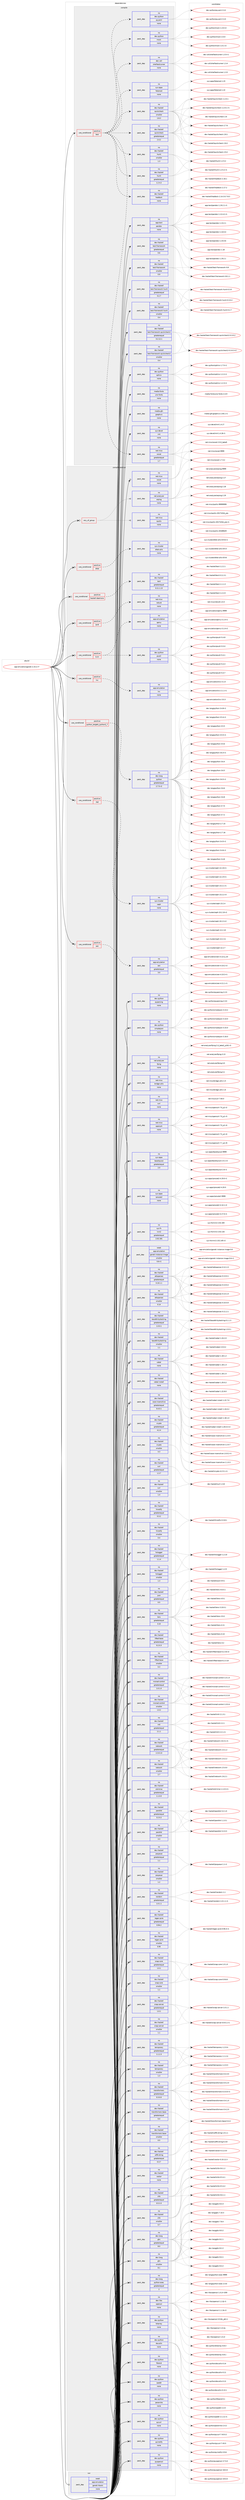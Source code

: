 digraph prolog {

# *************
# Graph options
# *************

newrank=true;
concentrate=true;
compound=true;
graph [rankdir=LR,fontname=Helvetica,fontsize=10,ranksep=1.5];#, ranksep=2.5, nodesep=0.2];
edge  [arrowhead=vee];
node  [fontname=Helvetica,fontsize=10];

# **********
# The ebuild
# **********

subgraph cluster_leftcol {
color=gray;
rank=same;
label=<<i>ebuild</i>>;
id [label="app-emulation/ganeti-2.15.2-r7", color=red, width=4, href="../app-emulation/ganeti-2.15.2-r7.svg"];
}

# ****************
# The dependencies
# ****************

subgraph cluster_midcol {
color=gray;
label=<<i>dependencies</i>>;
subgraph cluster_compile {
fillcolor="#eeeeee";
style=filled;
label=<<i>compile</i>>;
subgraph cond349976 {
dependency1285563 [label=<<TABLE BORDER="0" CELLBORDER="1" CELLSPACING="0" CELLPADDING="4"><TR><TD ROWSPAN="3" CELLPADDING="10">use_conditional</TD></TR><TR><TD>positive</TD></TR><TR><TD>test</TD></TR></TABLE>>, shape=none, color=red];
subgraph pack915616 {
dependency1285564 [label=<<TABLE BORDER="0" CELLBORDER="1" CELLSPACING="0" CELLPADDING="4" WIDTH="220"><TR><TD ROWSPAN="6" CELLPADDING="30">pack_dep</TD></TR><TR><TD WIDTH="110">no</TD></TR><TR><TD>dev-python</TD></TR><TR><TD>mock</TD></TR><TR><TD>none</TD></TR><TR><TD></TD></TR></TABLE>>, shape=none, color=blue];
}
dependency1285563:e -> dependency1285564:w [weight=20,style="dashed",arrowhead="vee"];
subgraph pack915617 {
dependency1285565 [label=<<TABLE BORDER="0" CELLBORDER="1" CELLSPACING="0" CELLPADDING="4" WIDTH="220"><TR><TD ROWSPAN="6" CELLPADDING="30">pack_dep</TD></TR><TR><TD WIDTH="110">no</TD></TR><TR><TD>dev-python</TD></TR><TR><TD>pyyaml</TD></TR><TR><TD>none</TD></TR><TR><TD></TD></TR></TABLE>>, shape=none, color=blue];
}
dependency1285563:e -> dependency1285565:w [weight=20,style="dashed",arrowhead="vee"];
subgraph pack915618 {
dependency1285566 [label=<<TABLE BORDER="0" CELLBORDER="1" CELLSPACING="0" CELLPADDING="4" WIDTH="220"><TR><TD ROWSPAN="6" CELLPADDING="30">pack_dep</TD></TR><TR><TD WIDTH="110">no</TD></TR><TR><TD>dev-haskell</TD></TR><TR><TD>haddock</TD></TR><TR><TD>none</TD></TR><TR><TD></TD></TR></TABLE>>, shape=none, color=blue];
}
dependency1285563:e -> dependency1285566:w [weight=20,style="dashed",arrowhead="vee"];
subgraph pack915619 {
dependency1285567 [label=<<TABLE BORDER="0" CELLBORDER="1" CELLSPACING="0" CELLPADDING="4" WIDTH="220"><TR><TD ROWSPAN="6" CELLPADDING="30">pack_dep</TD></TR><TR><TD WIDTH="110">no</TD></TR><TR><TD>dev-haskell</TD></TR><TR><TD>hunit</TD></TR><TR><TD>greaterequal</TD></TR><TR><TD>1.2.4.2</TD></TR></TABLE>>, shape=none, color=blue];
}
dependency1285563:e -> dependency1285567:w [weight=20,style="dashed",arrowhead="vee"];
subgraph pack915620 {
dependency1285568 [label=<<TABLE BORDER="0" CELLBORDER="1" CELLSPACING="0" CELLPADDING="4" WIDTH="220"><TR><TD ROWSPAN="6" CELLPADDING="30">pack_dep</TD></TR><TR><TD WIDTH="110">no</TD></TR><TR><TD>dev-haskell</TD></TR><TR><TD>hunit</TD></TR><TR><TD>smaller</TD></TR><TR><TD>1.3</TD></TR></TABLE>>, shape=none, color=blue];
}
dependency1285563:e -> dependency1285568:w [weight=20,style="dashed",arrowhead="vee"];
subgraph pack915621 {
dependency1285569 [label=<<TABLE BORDER="0" CELLBORDER="1" CELLSPACING="0" CELLPADDING="4" WIDTH="220"><TR><TD ROWSPAN="6" CELLPADDING="30">pack_dep</TD></TR><TR><TD WIDTH="110">no</TD></TR><TR><TD>dev-haskell</TD></TR><TR><TD>quickcheck</TD></TR><TR><TD>greaterequal</TD></TR><TR><TD>2.4.2</TD></TR></TABLE>>, shape=none, color=blue];
}
dependency1285563:e -> dependency1285569:w [weight=20,style="dashed",arrowhead="vee"];
subgraph pack915622 {
dependency1285570 [label=<<TABLE BORDER="0" CELLBORDER="1" CELLSPACING="0" CELLPADDING="4" WIDTH="220"><TR><TD ROWSPAN="6" CELLPADDING="30">pack_dep</TD></TR><TR><TD WIDTH="110">no</TD></TR><TR><TD>dev-haskell</TD></TR><TR><TD>quickcheck</TD></TR><TR><TD>smaller</TD></TR><TR><TD>2.8.3</TD></TR></TABLE>>, shape=none, color=blue];
}
dependency1285563:e -> dependency1285570:w [weight=20,style="dashed",arrowhead="vee"];
subgraph pack915623 {
dependency1285571 [label=<<TABLE BORDER="0" CELLBORDER="1" CELLSPACING="0" CELLPADDING="4" WIDTH="220"><TR><TD ROWSPAN="6" CELLPADDING="30">pack_dep</TD></TR><TR><TD WIDTH="110">no</TD></TR><TR><TD>sys-apps</TD></TR><TR><TD>fakeroot</TD></TR><TR><TD>none</TD></TR><TR><TD></TD></TR></TABLE>>, shape=none, color=blue];
}
dependency1285563:e -> dependency1285571:w [weight=20,style="dashed",arrowhead="vee"];
subgraph pack915624 {
dependency1285572 [label=<<TABLE BORDER="0" CELLBORDER="1" CELLSPACING="0" CELLPADDING="4" WIDTH="220"><TR><TD ROWSPAN="6" CELLPADDING="30">pack_dep</TD></TR><TR><TD WIDTH="110">no</TD></TR><TR><TD>net-misc</TD></TR><TR><TD>socat</TD></TR><TR><TD>greaterequal</TD></TR><TR><TD>1.7</TD></TR></TABLE>>, shape=none, color=blue];
}
dependency1285563:e -> dependency1285572:w [weight=20,style="dashed",arrowhead="vee"];
subgraph pack915625 {
dependency1285573 [label=<<TABLE BORDER="0" CELLBORDER="1" CELLSPACING="0" CELLPADDING="4" WIDTH="220"><TR><TD ROWSPAN="6" CELLPADDING="30">pack_dep</TD></TR><TR><TD WIDTH="110">no</TD></TR><TR><TD>dev-util</TD></TR><TR><TD>shelltestrunner</TD></TR><TR><TD>none</TD></TR><TR><TD></TD></TR></TABLE>>, shape=none, color=blue];
}
dependency1285563:e -> dependency1285573:w [weight=20,style="dashed",arrowhead="vee"];
}
id:e -> dependency1285563:w [weight=20,style="solid",arrowhead="vee"];
subgraph pack915626 {
dependency1285574 [label=<<TABLE BORDER="0" CELLBORDER="1" CELLSPACING="0" CELLPADDING="4" WIDTH="220"><TR><TD ROWSPAN="6" CELLPADDING="30">pack_dep</TD></TR><TR><TD WIDTH="110">no</TD></TR><TR><TD>app-text</TD></TR><TR><TD>pandoc</TD></TR><TR><TD>none</TD></TR><TR><TD></TD></TR></TABLE>>, shape=none, color=blue];
}
id:e -> dependency1285574:w [weight=20,style="solid",arrowhead="vee"];
subgraph pack915627 {
dependency1285575 [label=<<TABLE BORDER="0" CELLBORDER="1" CELLSPACING="0" CELLPADDING="4" WIDTH="220"><TR><TD ROWSPAN="6" CELLPADDING="30">pack_dep</TD></TR><TR><TD WIDTH="110">no</TD></TR><TR><TD>dev-haskell</TD></TR><TR><TD>test-framework</TD></TR><TR><TD>greaterequal</TD></TR><TR><TD>0.6</TD></TR></TABLE>>, shape=none, color=blue];
}
id:e -> dependency1285575:w [weight=20,style="solid",arrowhead="vee"];
subgraph pack915628 {
dependency1285576 [label=<<TABLE BORDER="0" CELLBORDER="1" CELLSPACING="0" CELLPADDING="4" WIDTH="220"><TR><TD ROWSPAN="6" CELLPADDING="30">pack_dep</TD></TR><TR><TD WIDTH="110">no</TD></TR><TR><TD>dev-haskell</TD></TR><TR><TD>test-framework</TD></TR><TR><TD>smaller</TD></TR><TR><TD>0.9</TD></TR></TABLE>>, shape=none, color=blue];
}
id:e -> dependency1285576:w [weight=20,style="solid",arrowhead="vee"];
subgraph pack915629 {
dependency1285577 [label=<<TABLE BORDER="0" CELLBORDER="1" CELLSPACING="0" CELLPADDING="4" WIDTH="220"><TR><TD ROWSPAN="6" CELLPADDING="30">pack_dep</TD></TR><TR><TD WIDTH="110">no</TD></TR><TR><TD>dev-haskell</TD></TR><TR><TD>test-framework-hunit</TD></TR><TR><TD>greaterequal</TD></TR><TR><TD>0.2.7</TD></TR></TABLE>>, shape=none, color=blue];
}
id:e -> dependency1285577:w [weight=20,style="solid",arrowhead="vee"];
subgraph pack915630 {
dependency1285578 [label=<<TABLE BORDER="0" CELLBORDER="1" CELLSPACING="0" CELLPADDING="4" WIDTH="220"><TR><TD ROWSPAN="6" CELLPADDING="30">pack_dep</TD></TR><TR><TD WIDTH="110">no</TD></TR><TR><TD>dev-haskell</TD></TR><TR><TD>test-framework-hunit</TD></TR><TR><TD>smaller</TD></TR><TR><TD>0.4</TD></TR></TABLE>>, shape=none, color=blue];
}
id:e -> dependency1285578:w [weight=20,style="solid",arrowhead="vee"];
subgraph pack915631 {
dependency1285579 [label=<<TABLE BORDER="0" CELLBORDER="1" CELLSPACING="0" CELLPADDING="4" WIDTH="220"><TR><TD ROWSPAN="6" CELLPADDING="30">pack_dep</TD></TR><TR><TD WIDTH="110">no</TD></TR><TR><TD>dev-haskell</TD></TR><TR><TD>test-framework-quickcheck2</TD></TR><TR><TD>greaterequal</TD></TR><TR><TD>0.2.12.1</TD></TR></TABLE>>, shape=none, color=blue];
}
id:e -> dependency1285579:w [weight=20,style="solid",arrowhead="vee"];
subgraph pack915632 {
dependency1285580 [label=<<TABLE BORDER="0" CELLBORDER="1" CELLSPACING="0" CELLPADDING="4" WIDTH="220"><TR><TD ROWSPAN="6" CELLPADDING="30">pack_dep</TD></TR><TR><TD WIDTH="110">no</TD></TR><TR><TD>dev-haskell</TD></TR><TR><TD>test-framework-quickcheck2</TD></TR><TR><TD>smaller</TD></TR><TR><TD>0.4</TD></TR></TABLE>>, shape=none, color=blue];
}
id:e -> dependency1285580:w [weight=20,style="solid",arrowhead="vee"];
subgraph pack915633 {
dependency1285581 [label=<<TABLE BORDER="0" CELLBORDER="1" CELLSPACING="0" CELLPADDING="4" WIDTH="220"><TR><TD ROWSPAN="6" CELLPADDING="30">pack_dep</TD></TR><TR><TD WIDTH="110">no</TD></TR><TR><TD>dev-python</TD></TR><TR><TD>sphinx</TD></TR><TR><TD>none</TD></TR><TR><TD></TD></TR></TABLE>>, shape=none, color=blue];
}
id:e -> dependency1285581:w [weight=20,style="solid",arrowhead="vee"];
subgraph pack915634 {
dependency1285582 [label=<<TABLE BORDER="0" CELLBORDER="1" CELLSPACING="0" CELLPADDING="4" WIDTH="220"><TR><TD ROWSPAN="6" CELLPADDING="30">pack_dep</TD></TR><TR><TD WIDTH="110">no</TD></TR><TR><TD>media-fonts</TD></TR><TR><TD>urw-fonts</TD></TR><TR><TD>none</TD></TR><TR><TD></TD></TR></TABLE>>, shape=none, color=blue];
}
id:e -> dependency1285582:w [weight=20,style="solid",arrowhead="vee"];
subgraph pack915635 {
dependency1285583 [label=<<TABLE BORDER="0" CELLBORDER="1" CELLSPACING="0" CELLPADDING="4" WIDTH="220"><TR><TD ROWSPAN="6" CELLPADDING="30">pack_dep</TD></TR><TR><TD WIDTH="110">no</TD></TR><TR><TD>media-gfx</TD></TR><TR><TD>graphviz</TD></TR><TR><TD>none</TD></TR><TR><TD></TD></TR></TABLE>>, shape=none, color=blue];
}
id:e -> dependency1285583:w [weight=20,style="solid",arrowhead="vee"];
subgraph pack915636 {
dependency1285584 [label=<<TABLE BORDER="0" CELLBORDER="1" CELLSPACING="0" CELLPADDING="4" WIDTH="220"><TR><TD ROWSPAN="6" CELLPADDING="30">pack_dep</TD></TR><TR><TD WIDTH="110">no</TD></TR><TR><TD>sys-devel</TD></TR><TR><TD>m4</TD></TR><TR><TD>none</TD></TR><TR><TD></TD></TR></TABLE>>, shape=none, color=blue];
}
id:e -> dependency1285584:w [weight=20,style="solid",arrowhead="vee"];
}
subgraph cluster_compileandrun {
fillcolor="#eeeeee";
style=filled;
label=<<i>compile and run</i>>;
subgraph any19443 {
dependency1285585 [label=<<TABLE BORDER="0" CELLBORDER="1" CELLSPACING="0" CELLPADDING="4"><TR><TD CELLPADDING="10">any_of_group</TD></TR></TABLE>>, shape=none, color=red];subgraph pack915637 {
dependency1285586 [label=<<TABLE BORDER="0" CELLBORDER="1" CELLSPACING="0" CELLPADDING="4" WIDTH="220"><TR><TD ROWSPAN="6" CELLPADDING="30">pack_dep</TD></TR><TR><TD WIDTH="110">no</TD></TR><TR><TD>net-misc</TD></TR><TR><TD>iputils</TD></TR><TR><TD>none</TD></TR><TR><TD></TD></TR></TABLE>>, shape=none, color=blue];
}
dependency1285585:e -> dependency1285586:w [weight=20,style="dotted",arrowhead="oinv"];
subgraph pack915638 {
dependency1285587 [label=<<TABLE BORDER="0" CELLBORDER="1" CELLSPACING="0" CELLPADDING="4" WIDTH="220"><TR><TD ROWSPAN="6" CELLPADDING="30">pack_dep</TD></TR><TR><TD WIDTH="110">no</TD></TR><TR><TD>net-analyzer</TD></TR><TR><TD>arping</TD></TR><TR><TD>none</TD></TR><TR><TD></TD></TR></TABLE>>, shape=none, color=blue];
}
dependency1285585:e -> dependency1285587:w [weight=20,style="dotted",arrowhead="oinv"];
}
id:e -> dependency1285585:w [weight=20,style="solid",arrowhead="odotvee"];
subgraph cond349977 {
dependency1285588 [label=<<TABLE BORDER="0" CELLBORDER="1" CELLSPACING="0" CELLPADDING="4"><TR><TD ROWSPAN="3" CELLPADDING="10">use_conditional</TD></TR><TR><TD>positive</TD></TR><TR><TD>drbd</TD></TR></TABLE>>, shape=none, color=red];
subgraph pack915639 {
dependency1285589 [label=<<TABLE BORDER="0" CELLBORDER="1" CELLSPACING="0" CELLPADDING="4" WIDTH="220"><TR><TD ROWSPAN="6" CELLPADDING="30">pack_dep</TD></TR><TR><TD WIDTH="110">no</TD></TR><TR><TD>sys-cluster</TD></TR><TR><TD>drbd-utils</TD></TR><TR><TD>none</TD></TR><TR><TD></TD></TR></TABLE>>, shape=none, color=blue];
}
dependency1285588:e -> dependency1285589:w [weight=20,style="dashed",arrowhead="vee"];
}
id:e -> dependency1285588:w [weight=20,style="solid",arrowhead="odotvee"];
subgraph cond349978 {
dependency1285590 [label=<<TABLE BORDER="0" CELLBORDER="1" CELLSPACING="0" CELLPADDING="4"><TR><TD ROWSPAN="3" CELLPADDING="10">use_conditional</TD></TR><TR><TD>positive</TD></TR><TR><TD>haskell-daemons</TD></TR></TABLE>>, shape=none, color=red];
subgraph pack915640 {
dependency1285591 [label=<<TABLE BORDER="0" CELLBORDER="1" CELLSPACING="0" CELLPADDING="4" WIDTH="220"><TR><TD ROWSPAN="6" CELLPADDING="30">pack_dep</TD></TR><TR><TD WIDTH="110">no</TD></TR><TR><TD>dev-haskell</TD></TR><TR><TD>text</TD></TR><TR><TD>greaterequal</TD></TR><TR><TD>0.11.1.13</TD></TR></TABLE>>, shape=none, color=blue];
}
dependency1285590:e -> dependency1285591:w [weight=20,style="dashed",arrowhead="vee"];
}
id:e -> dependency1285590:w [weight=20,style="solid",arrowhead="odotvee"];
subgraph cond349979 {
dependency1285592 [label=<<TABLE BORDER="0" CELLBORDER="1" CELLSPACING="0" CELLPADDING="4"><TR><TD ROWSPAN="3" CELLPADDING="10">use_conditional</TD></TR><TR><TD>positive</TD></TR><TR><TD>ipv6</TD></TR></TABLE>>, shape=none, color=red];
subgraph pack915641 {
dependency1285593 [label=<<TABLE BORDER="0" CELLBORDER="1" CELLSPACING="0" CELLPADDING="4" WIDTH="220"><TR><TD ROWSPAN="6" CELLPADDING="30">pack_dep</TD></TR><TR><TD WIDTH="110">no</TD></TR><TR><TD>net-misc</TD></TR><TR><TD>ndisc6</TD></TR><TR><TD>none</TD></TR><TR><TD></TD></TR></TABLE>>, shape=none, color=blue];
}
dependency1285592:e -> dependency1285593:w [weight=20,style="dashed",arrowhead="vee"];
}
id:e -> dependency1285592:w [weight=20,style="solid",arrowhead="odotvee"];
subgraph cond349980 {
dependency1285594 [label=<<TABLE BORDER="0" CELLBORDER="1" CELLSPACING="0" CELLPADDING="4"><TR><TD ROWSPAN="3" CELLPADDING="10">use_conditional</TD></TR><TR><TD>positive</TD></TR><TR><TD>kvm</TD></TR></TABLE>>, shape=none, color=red];
subgraph pack915642 {
dependency1285595 [label=<<TABLE BORDER="0" CELLBORDER="1" CELLSPACING="0" CELLPADDING="4" WIDTH="220"><TR><TD ROWSPAN="6" CELLPADDING="30">pack_dep</TD></TR><TR><TD WIDTH="110">no</TD></TR><TR><TD>dev-python</TD></TR><TR><TD>psutil</TD></TR><TR><TD>none</TD></TR><TR><TD></TD></TR></TABLE>>, shape=none, color=blue];
}
dependency1285594:e -> dependency1285595:w [weight=20,style="dashed",arrowhead="vee"];
subgraph pack915643 {
dependency1285596 [label=<<TABLE BORDER="0" CELLBORDER="1" CELLSPACING="0" CELLPADDING="4" WIDTH="220"><TR><TD ROWSPAN="6" CELLPADDING="30">pack_dep</TD></TR><TR><TD WIDTH="110">no</TD></TR><TR><TD>app-emulation</TD></TR><TR><TD>qemu</TD></TR><TR><TD>none</TD></TR><TR><TD></TD></TR></TABLE>>, shape=none, color=blue];
}
dependency1285594:e -> dependency1285596:w [weight=20,style="dashed",arrowhead="vee"];
}
id:e -> dependency1285594:w [weight=20,style="solid",arrowhead="odotvee"];
subgraph cond349981 {
dependency1285597 [label=<<TABLE BORDER="0" CELLBORDER="1" CELLSPACING="0" CELLPADDING="4"><TR><TD ROWSPAN="3" CELLPADDING="10">use_conditional</TD></TR><TR><TD>positive</TD></TR><TR><TD>lxc</TD></TR></TABLE>>, shape=none, color=red];
subgraph pack915644 {
dependency1285598 [label=<<TABLE BORDER="0" CELLBORDER="1" CELLSPACING="0" CELLPADDING="4" WIDTH="220"><TR><TD ROWSPAN="6" CELLPADDING="30">pack_dep</TD></TR><TR><TD WIDTH="110">no</TD></TR><TR><TD>app-emulation</TD></TR><TR><TD>lxc</TD></TR><TR><TD>none</TD></TR><TR><TD></TD></TR></TABLE>>, shape=none, color=blue];
}
dependency1285597:e -> dependency1285598:w [weight=20,style="dashed",arrowhead="vee"];
}
id:e -> dependency1285597:w [weight=20,style="solid",arrowhead="odotvee"];
subgraph cond349982 {
dependency1285599 [label=<<TABLE BORDER="0" CELLBORDER="1" CELLSPACING="0" CELLPADDING="4"><TR><TD ROWSPAN="3" CELLPADDING="10">use_conditional</TD></TR><TR><TD>positive</TD></TR><TR><TD>python_targets_python2_7</TD></TR></TABLE>>, shape=none, color=red];
subgraph pack915645 {
dependency1285600 [label=<<TABLE BORDER="0" CELLBORDER="1" CELLSPACING="0" CELLPADDING="4" WIDTH="220"><TR><TD ROWSPAN="6" CELLPADDING="30">pack_dep</TD></TR><TR><TD WIDTH="110">no</TD></TR><TR><TD>dev-lang</TD></TR><TR><TD>python</TD></TR><TR><TD>greaterequal</TD></TR><TR><TD>2.7.5-r2</TD></TR></TABLE>>, shape=none, color=blue];
}
dependency1285599:e -> dependency1285600:w [weight=20,style="dashed",arrowhead="vee"];
}
id:e -> dependency1285599:w [weight=20,style="solid",arrowhead="odotvee"];
subgraph cond349983 {
dependency1285601 [label=<<TABLE BORDER="0" CELLBORDER="1" CELLSPACING="0" CELLPADDING="4"><TR><TD ROWSPAN="3" CELLPADDING="10">use_conditional</TD></TR><TR><TD>positive</TD></TR><TR><TD>rbd</TD></TR></TABLE>>, shape=none, color=red];
subgraph pack915646 {
dependency1285602 [label=<<TABLE BORDER="0" CELLBORDER="1" CELLSPACING="0" CELLPADDING="4" WIDTH="220"><TR><TD ROWSPAN="6" CELLPADDING="30">pack_dep</TD></TR><TR><TD WIDTH="110">no</TD></TR><TR><TD>sys-cluster</TD></TR><TR><TD>ceph</TD></TR><TR><TD>none</TD></TR><TR><TD></TD></TR></TABLE>>, shape=none, color=blue];
}
dependency1285601:e -> dependency1285602:w [weight=20,style="dashed",arrowhead="vee"];
}
id:e -> dependency1285601:w [weight=20,style="solid",arrowhead="odotvee"];
subgraph cond349984 {
dependency1285603 [label=<<TABLE BORDER="0" CELLBORDER="1" CELLSPACING="0" CELLPADDING="4"><TR><TD ROWSPAN="3" CELLPADDING="10">use_conditional</TD></TR><TR><TD>positive</TD></TR><TR><TD>xen</TD></TR></TABLE>>, shape=none, color=red];
subgraph pack915647 {
dependency1285604 [label=<<TABLE BORDER="0" CELLBORDER="1" CELLSPACING="0" CELLPADDING="4" WIDTH="220"><TR><TD ROWSPAN="6" CELLPADDING="30">pack_dep</TD></TR><TR><TD WIDTH="110">no</TD></TR><TR><TD>app-emulation</TD></TR><TR><TD>xen</TD></TR><TR><TD>greaterequal</TD></TR><TR><TD>3.0</TD></TR></TABLE>>, shape=none, color=blue];
}
dependency1285603:e -> dependency1285604:w [weight=20,style="dashed",arrowhead="vee"];
}
id:e -> dependency1285603:w [weight=20,style="solid",arrowhead="odotvee"];
subgraph pack915648 {
dependency1285605 [label=<<TABLE BORDER="0" CELLBORDER="1" CELLSPACING="0" CELLPADDING="4" WIDTH="220"><TR><TD ROWSPAN="6" CELLPADDING="30">pack_dep</TD></TR><TR><TD WIDTH="110">no</TD></TR><TR><TD>dev-haskell</TD></TR><TR><TD>attoparsec</TD></TR><TR><TD>greaterequal</TD></TR><TR><TD>0.10.1.1</TD></TR></TABLE>>, shape=none, color=blue];
}
id:e -> dependency1285605:w [weight=20,style="solid",arrowhead="odotvee"];
subgraph pack915649 {
dependency1285606 [label=<<TABLE BORDER="0" CELLBORDER="1" CELLSPACING="0" CELLPADDING="4" WIDTH="220"><TR><TD ROWSPAN="6" CELLPADDING="30">pack_dep</TD></TR><TR><TD WIDTH="110">no</TD></TR><TR><TD>dev-haskell</TD></TR><TR><TD>attoparsec</TD></TR><TR><TD>smaller</TD></TR><TR><TD>0.14</TD></TR></TABLE>>, shape=none, color=blue];
}
id:e -> dependency1285606:w [weight=20,style="solid",arrowhead="odotvee"];
subgraph pack915650 {
dependency1285607 [label=<<TABLE BORDER="0" CELLBORDER="1" CELLSPACING="0" CELLPADDING="4" WIDTH="220"><TR><TD ROWSPAN="6" CELLPADDING="30">pack_dep</TD></TR><TR><TD WIDTH="110">no</TD></TR><TR><TD>dev-haskell</TD></TR><TR><TD>base64-bytestring</TD></TR><TR><TD>greaterequal</TD></TR><TR><TD>1.0.0.1</TD></TR></TABLE>>, shape=none, color=blue];
}
id:e -> dependency1285607:w [weight=20,style="solid",arrowhead="odotvee"];
subgraph pack915651 {
dependency1285608 [label=<<TABLE BORDER="0" CELLBORDER="1" CELLSPACING="0" CELLPADDING="4" WIDTH="220"><TR><TD ROWSPAN="6" CELLPADDING="30">pack_dep</TD></TR><TR><TD WIDTH="110">no</TD></TR><TR><TD>dev-haskell</TD></TR><TR><TD>base64-bytestring</TD></TR><TR><TD>smaller</TD></TR><TR><TD>1.1</TD></TR></TABLE>>, shape=none, color=blue];
}
id:e -> dependency1285608:w [weight=20,style="solid",arrowhead="odotvee"];
subgraph pack915652 {
dependency1285609 [label=<<TABLE BORDER="0" CELLBORDER="1" CELLSPACING="0" CELLPADDING="4" WIDTH="220"><TR><TD ROWSPAN="6" CELLPADDING="30">pack_dep</TD></TR><TR><TD WIDTH="110">no</TD></TR><TR><TD>dev-haskell</TD></TR><TR><TD>cabal</TD></TR><TR><TD>none</TD></TR><TR><TD></TD></TR></TABLE>>, shape=none, color=blue];
}
id:e -> dependency1285609:w [weight=20,style="solid",arrowhead="odotvee"];
subgraph pack915653 {
dependency1285610 [label=<<TABLE BORDER="0" CELLBORDER="1" CELLSPACING="0" CELLPADDING="4" WIDTH="220"><TR><TD ROWSPAN="6" CELLPADDING="30">pack_dep</TD></TR><TR><TD WIDTH="110">no</TD></TR><TR><TD>dev-haskell</TD></TR><TR><TD>cabal-install</TD></TR><TR><TD>none</TD></TR><TR><TD></TD></TR></TABLE>>, shape=none, color=blue];
}
id:e -> dependency1285610:w [weight=20,style="solid",arrowhead="odotvee"];
subgraph pack915654 {
dependency1285611 [label=<<TABLE BORDER="0" CELLBORDER="1" CELLSPACING="0" CELLPADDING="4" WIDTH="220"><TR><TD ROWSPAN="6" CELLPADDING="30">pack_dep</TD></TR><TR><TD WIDTH="110">no</TD></TR><TR><TD>dev-haskell</TD></TR><TR><TD>case-insensitive</TD></TR><TR><TD>greaterequal</TD></TR><TR><TD>0.4.0.1</TD></TR></TABLE>>, shape=none, color=blue];
}
id:e -> dependency1285611:w [weight=20,style="solid",arrowhead="odotvee"];
subgraph pack915655 {
dependency1285612 [label=<<TABLE BORDER="0" CELLBORDER="1" CELLSPACING="0" CELLPADDING="4" WIDTH="220"><TR><TD ROWSPAN="6" CELLPADDING="30">pack_dep</TD></TR><TR><TD WIDTH="110">no</TD></TR><TR><TD>dev-haskell</TD></TR><TR><TD>crypto</TD></TR><TR><TD>greaterequal</TD></TR><TR><TD>4.2.4</TD></TR></TABLE>>, shape=none, color=blue];
}
id:e -> dependency1285612:w [weight=20,style="solid",arrowhead="odotvee"];
subgraph pack915656 {
dependency1285613 [label=<<TABLE BORDER="0" CELLBORDER="1" CELLSPACING="0" CELLPADDING="4" WIDTH="220"><TR><TD ROWSPAN="6" CELLPADDING="30">pack_dep</TD></TR><TR><TD WIDTH="110">no</TD></TR><TR><TD>dev-haskell</TD></TR><TR><TD>crypto</TD></TR><TR><TD>smaller</TD></TR><TR><TD>4.3</TD></TR></TABLE>>, shape=none, color=blue];
}
id:e -> dependency1285613:w [weight=20,style="solid",arrowhead="odotvee"];
subgraph pack915657 {
dependency1285614 [label=<<TABLE BORDER="0" CELLBORDER="1" CELLSPACING="0" CELLPADDING="4" WIDTH="220"><TR><TD ROWSPAN="6" CELLPADDING="30">pack_dep</TD></TR><TR><TD WIDTH="110">no</TD></TR><TR><TD>dev-haskell</TD></TR><TR><TD>curl</TD></TR><TR><TD>greaterequal</TD></TR><TR><TD>1.3.7</TD></TR></TABLE>>, shape=none, color=blue];
}
id:e -> dependency1285614:w [weight=20,style="solid",arrowhead="odotvee"];
subgraph pack915658 {
dependency1285615 [label=<<TABLE BORDER="0" CELLBORDER="1" CELLSPACING="0" CELLPADDING="4" WIDTH="220"><TR><TD ROWSPAN="6" CELLPADDING="30">pack_dep</TD></TR><TR><TD WIDTH="110">no</TD></TR><TR><TD>dev-haskell</TD></TR><TR><TD>curl</TD></TR><TR><TD>smaller</TD></TR><TR><TD>1.4</TD></TR></TABLE>>, shape=none, color=blue];
}
id:e -> dependency1285615:w [weight=20,style="solid",arrowhead="odotvee"];
subgraph pack915659 {
dependency1285616 [label=<<TABLE BORDER="0" CELLBORDER="1" CELLSPACING="0" CELLPADDING="4" WIDTH="220"><TR><TD ROWSPAN="6" CELLPADDING="30">pack_dep</TD></TR><TR><TD WIDTH="110">no</TD></TR><TR><TD>dev-haskell</TD></TR><TR><TD>hinotify</TD></TR><TR><TD>greaterequal</TD></TR><TR><TD>0.3.2</TD></TR></TABLE>>, shape=none, color=blue];
}
id:e -> dependency1285616:w [weight=20,style="solid",arrowhead="odotvee"];
subgraph pack915660 {
dependency1285617 [label=<<TABLE BORDER="0" CELLBORDER="1" CELLSPACING="0" CELLPADDING="4" WIDTH="220"><TR><TD ROWSPAN="6" CELLPADDING="30">pack_dep</TD></TR><TR><TD WIDTH="110">no</TD></TR><TR><TD>dev-haskell</TD></TR><TR><TD>hinotify</TD></TR><TR><TD>smaller</TD></TR><TR><TD>0.4</TD></TR></TABLE>>, shape=none, color=blue];
}
id:e -> dependency1285617:w [weight=20,style="solid",arrowhead="odotvee"];
subgraph pack915661 {
dependency1285618 [label=<<TABLE BORDER="0" CELLBORDER="1" CELLSPACING="0" CELLPADDING="4" WIDTH="220"><TR><TD ROWSPAN="6" CELLPADDING="30">pack_dep</TD></TR><TR><TD WIDTH="110">no</TD></TR><TR><TD>dev-haskell</TD></TR><TR><TD>hslogger</TD></TR><TR><TD>greaterequal</TD></TR><TR><TD>1.1.4</TD></TR></TABLE>>, shape=none, color=blue];
}
id:e -> dependency1285618:w [weight=20,style="solid",arrowhead="odotvee"];
subgraph pack915662 {
dependency1285619 [label=<<TABLE BORDER="0" CELLBORDER="1" CELLSPACING="0" CELLPADDING="4" WIDTH="220"><TR><TD ROWSPAN="6" CELLPADDING="30">pack_dep</TD></TR><TR><TD WIDTH="110">no</TD></TR><TR><TD>dev-haskell</TD></TR><TR><TD>hslogger</TD></TR><TR><TD>smaller</TD></TR><TR><TD>1.3</TD></TR></TABLE>>, shape=none, color=blue];
}
id:e -> dependency1285619:w [weight=20,style="solid",arrowhead="odotvee"];
subgraph pack915663 {
dependency1285620 [label=<<TABLE BORDER="0" CELLBORDER="1" CELLSPACING="0" CELLPADDING="4" WIDTH="220"><TR><TD ROWSPAN="6" CELLPADDING="30">pack_dep</TD></TR><TR><TD WIDTH="110">no</TD></TR><TR><TD>dev-haskell</TD></TR><TR><TD>json</TD></TR><TR><TD>greaterequal</TD></TR><TR><TD>0.5</TD></TR></TABLE>>, shape=none, color=blue];
}
id:e -> dependency1285620:w [weight=20,style="solid",arrowhead="odotvee"];
subgraph pack915664 {
dependency1285621 [label=<<TABLE BORDER="0" CELLBORDER="1" CELLSPACING="0" CELLPADDING="4" WIDTH="220"><TR><TD ROWSPAN="6" CELLPADDING="30">pack_dep</TD></TR><TR><TD WIDTH="110">no</TD></TR><TR><TD>dev-haskell</TD></TR><TR><TD>lens</TD></TR><TR><TD>greaterequal</TD></TR><TR><TD>3.10</TD></TR></TABLE>>, shape=none, color=blue];
}
id:e -> dependency1285621:w [weight=20,style="solid",arrowhead="odotvee"];
subgraph pack915665 {
dependency1285622 [label=<<TABLE BORDER="0" CELLBORDER="1" CELLSPACING="0" CELLPADDING="4" WIDTH="220"><TR><TD ROWSPAN="6" CELLPADDING="30">pack_dep</TD></TR><TR><TD WIDTH="110">no</TD></TR><TR><TD>dev-haskell</TD></TR><TR><TD>lifted-base</TD></TR><TR><TD>greaterequal</TD></TR><TR><TD>0.2.0.3</TD></TR></TABLE>>, shape=none, color=blue];
}
id:e -> dependency1285622:w [weight=20,style="solid",arrowhead="odotvee"];
subgraph pack915666 {
dependency1285623 [label=<<TABLE BORDER="0" CELLBORDER="1" CELLSPACING="0" CELLPADDING="4" WIDTH="220"><TR><TD ROWSPAN="6" CELLPADDING="30">pack_dep</TD></TR><TR><TD WIDTH="110">no</TD></TR><TR><TD>dev-haskell</TD></TR><TR><TD>lifted-base</TD></TR><TR><TD>smaller</TD></TR><TR><TD>0.3</TD></TR></TABLE>>, shape=none, color=blue];
}
id:e -> dependency1285623:w [weight=20,style="solid",arrowhead="odotvee"];
subgraph pack915667 {
dependency1285624 [label=<<TABLE BORDER="0" CELLBORDER="1" CELLSPACING="0" CELLPADDING="4" WIDTH="220"><TR><TD ROWSPAN="6" CELLPADDING="30">pack_dep</TD></TR><TR><TD WIDTH="110">no</TD></TR><TR><TD>dev-haskell</TD></TR><TR><TD>monad-control</TD></TR><TR><TD>greaterequal</TD></TR><TR><TD>1.0.1.0</TD></TR></TABLE>>, shape=none, color=blue];
}
id:e -> dependency1285624:w [weight=20,style="solid",arrowhead="odotvee"];
subgraph pack915668 {
dependency1285625 [label=<<TABLE BORDER="0" CELLBORDER="1" CELLSPACING="0" CELLPADDING="4" WIDTH="220"><TR><TD ROWSPAN="6" CELLPADDING="30">pack_dep</TD></TR><TR><TD WIDTH="110">no</TD></TR><TR><TD>dev-haskell</TD></TR><TR><TD>monad-control</TD></TR><TR><TD>smaller</TD></TR><TR><TD>1.0.2</TD></TR></TABLE>>, shape=none, color=blue];
}
id:e -> dependency1285625:w [weight=20,style="solid",arrowhead="odotvee"];
subgraph pack915669 {
dependency1285626 [label=<<TABLE BORDER="0" CELLBORDER="1" CELLSPACING="0" CELLPADDING="4" WIDTH="220"><TR><TD ROWSPAN="6" CELLPADDING="30">pack_dep</TD></TR><TR><TD WIDTH="110">no</TD></TR><TR><TD>dev-haskell</TD></TR><TR><TD>mtl</TD></TR><TR><TD>greaterequal</TD></TR><TR><TD>2.1.1</TD></TR></TABLE>>, shape=none, color=blue];
}
id:e -> dependency1285626:w [weight=20,style="solid",arrowhead="odotvee"];
subgraph pack915670 {
dependency1285627 [label=<<TABLE BORDER="0" CELLBORDER="1" CELLSPACING="0" CELLPADDING="4" WIDTH="220"><TR><TD ROWSPAN="6" CELLPADDING="30">pack_dep</TD></TR><TR><TD WIDTH="110">no</TD></TR><TR><TD>dev-haskell</TD></TR><TR><TD>network</TD></TR><TR><TD>greaterequal</TD></TR><TR><TD>2.3.0.13</TD></TR></TABLE>>, shape=none, color=blue];
}
id:e -> dependency1285627:w [weight=20,style="solid",arrowhead="odotvee"];
subgraph pack915671 {
dependency1285628 [label=<<TABLE BORDER="0" CELLBORDER="1" CELLSPACING="0" CELLPADDING="4" WIDTH="220"><TR><TD ROWSPAN="6" CELLPADDING="30">pack_dep</TD></TR><TR><TD WIDTH="110">no</TD></TR><TR><TD>dev-haskell</TD></TR><TR><TD>network</TD></TR><TR><TD>smaller</TD></TR><TR><TD>2.7</TD></TR></TABLE>>, shape=none, color=blue];
}
id:e -> dependency1285628:w [weight=20,style="solid",arrowhead="odotvee"];
subgraph pack915672 {
dependency1285629 [label=<<TABLE BORDER="0" CELLBORDER="1" CELLSPACING="0" CELLPADDING="4" WIDTH="220"><TR><TD ROWSPAN="6" CELLPADDING="30">pack_dep</TD></TR><TR><TD WIDTH="110">no</TD></TR><TR><TD>dev-haskell</TD></TR><TR><TD>old-time</TD></TR><TR><TD>greaterequal</TD></TR><TR><TD>1.1.0.0</TD></TR></TABLE>>, shape=none, color=blue];
}
id:e -> dependency1285629:w [weight=20,style="solid",arrowhead="odotvee"];
subgraph pack915673 {
dependency1285630 [label=<<TABLE BORDER="0" CELLBORDER="1" CELLSPACING="0" CELLPADDING="4" WIDTH="220"><TR><TD ROWSPAN="6" CELLPADDING="30">pack_dep</TD></TR><TR><TD WIDTH="110">no</TD></TR><TR><TD>dev-haskell</TD></TR><TR><TD>parallel</TD></TR><TR><TD>greaterequal</TD></TR><TR><TD>3.2.0.2</TD></TR></TABLE>>, shape=none, color=blue];
}
id:e -> dependency1285630:w [weight=20,style="solid",arrowhead="odotvee"];
subgraph pack915674 {
dependency1285631 [label=<<TABLE BORDER="0" CELLBORDER="1" CELLSPACING="0" CELLPADDING="4" WIDTH="220"><TR><TD ROWSPAN="6" CELLPADDING="30">pack_dep</TD></TR><TR><TD WIDTH="110">no</TD></TR><TR><TD>dev-haskell</TD></TR><TR><TD>parallel</TD></TR><TR><TD>smaller</TD></TR><TR><TD>3.3</TD></TR></TABLE>>, shape=none, color=blue];
}
id:e -> dependency1285631:w [weight=20,style="solid",arrowhead="odotvee"];
subgraph pack915675 {
dependency1285632 [label=<<TABLE BORDER="0" CELLBORDER="1" CELLSPACING="0" CELLPADDING="4" WIDTH="220"><TR><TD ROWSPAN="6" CELLPADDING="30">pack_dep</TD></TR><TR><TD WIDTH="110">no</TD></TR><TR><TD>dev-haskell</TD></TR><TR><TD>psqueue</TD></TR><TR><TD>greaterequal</TD></TR><TR><TD>1.1</TD></TR></TABLE>>, shape=none, color=blue];
}
id:e -> dependency1285632:w [weight=20,style="solid",arrowhead="odotvee"];
subgraph pack915676 {
dependency1285633 [label=<<TABLE BORDER="0" CELLBORDER="1" CELLSPACING="0" CELLPADDING="4" WIDTH="220"><TR><TD ROWSPAN="6" CELLPADDING="30">pack_dep</TD></TR><TR><TD WIDTH="110">no</TD></TR><TR><TD>dev-haskell</TD></TR><TR><TD>psqueue</TD></TR><TR><TD>smaller</TD></TR><TR><TD>1.2</TD></TR></TABLE>>, shape=none, color=blue];
}
id:e -> dependency1285633:w [weight=20,style="solid",arrowhead="odotvee"];
subgraph pack915677 {
dependency1285634 [label=<<TABLE BORDER="0" CELLBORDER="1" CELLSPACING="0" CELLPADDING="4" WIDTH="220"><TR><TD ROWSPAN="6" CELLPADDING="30">pack_dep</TD></TR><TR><TD WIDTH="110">no</TD></TR><TR><TD>dev-haskell</TD></TR><TR><TD>random</TD></TR><TR><TD>greaterequal</TD></TR><TR><TD>1.0.1.1</TD></TR></TABLE>>, shape=none, color=blue];
}
id:e -> dependency1285634:w [weight=20,style="solid",arrowhead="odotvee"];
subgraph pack915678 {
dependency1285635 [label=<<TABLE BORDER="0" CELLBORDER="1" CELLSPACING="0" CELLPADDING="4" WIDTH="220"><TR><TD ROWSPAN="6" CELLPADDING="30">pack_dep</TD></TR><TR><TD WIDTH="110">no</TD></TR><TR><TD>dev-haskell</TD></TR><TR><TD>regex-pcre</TD></TR><TR><TD>greaterequal</TD></TR><TR><TD>0.94.2</TD></TR></TABLE>>, shape=none, color=blue];
}
id:e -> dependency1285635:w [weight=20,style="solid",arrowhead="odotvee"];
subgraph pack915679 {
dependency1285636 [label=<<TABLE BORDER="0" CELLBORDER="1" CELLSPACING="0" CELLPADDING="4" WIDTH="220"><TR><TD ROWSPAN="6" CELLPADDING="30">pack_dep</TD></TR><TR><TD WIDTH="110">no</TD></TR><TR><TD>dev-haskell</TD></TR><TR><TD>regex-pcre</TD></TR><TR><TD>smaller</TD></TR><TR><TD>0.95</TD></TR></TABLE>>, shape=none, color=blue];
}
id:e -> dependency1285636:w [weight=20,style="solid",arrowhead="odotvee"];
subgraph pack915680 {
dependency1285637 [label=<<TABLE BORDER="0" CELLBORDER="1" CELLSPACING="0" CELLPADDING="4" WIDTH="220"><TR><TD ROWSPAN="6" CELLPADDING="30">pack_dep</TD></TR><TR><TD WIDTH="110">no</TD></TR><TR><TD>dev-haskell</TD></TR><TR><TD>snap-core</TD></TR><TR><TD>greaterequal</TD></TR><TR><TD>1.0.1</TD></TR></TABLE>>, shape=none, color=blue];
}
id:e -> dependency1285637:w [weight=20,style="solid",arrowhead="odotvee"];
subgraph pack915681 {
dependency1285638 [label=<<TABLE BORDER="0" CELLBORDER="1" CELLSPACING="0" CELLPADDING="4" WIDTH="220"><TR><TD ROWSPAN="6" CELLPADDING="30">pack_dep</TD></TR><TR><TD WIDTH="110">no</TD></TR><TR><TD>dev-haskell</TD></TR><TR><TD>snap-core</TD></TR><TR><TD>smaller</TD></TR><TR><TD>1.1</TD></TR></TABLE>>, shape=none, color=blue];
}
id:e -> dependency1285638:w [weight=20,style="solid",arrowhead="odotvee"];
subgraph pack915682 {
dependency1285639 [label=<<TABLE BORDER="0" CELLBORDER="1" CELLSPACING="0" CELLPADDING="4" WIDTH="220"><TR><TD ROWSPAN="6" CELLPADDING="30">pack_dep</TD></TR><TR><TD WIDTH="110">no</TD></TR><TR><TD>dev-haskell</TD></TR><TR><TD>snap-server</TD></TR><TR><TD>greaterequal</TD></TR><TR><TD>1.0.1</TD></TR></TABLE>>, shape=none, color=blue];
}
id:e -> dependency1285639:w [weight=20,style="solid",arrowhead="odotvee"];
subgraph pack915683 {
dependency1285640 [label=<<TABLE BORDER="0" CELLBORDER="1" CELLSPACING="0" CELLPADDING="4" WIDTH="220"><TR><TD ROWSPAN="6" CELLPADDING="30">pack_dep</TD></TR><TR><TD WIDTH="110">no</TD></TR><TR><TD>dev-haskell</TD></TR><TR><TD>snap-server</TD></TR><TR><TD>smaller</TD></TR><TR><TD>1.1</TD></TR></TABLE>>, shape=none, color=blue];
}
id:e -> dependency1285640:w [weight=20,style="solid",arrowhead="odotvee"];
subgraph pack915684 {
dependency1285641 [label=<<TABLE BORDER="0" CELLBORDER="1" CELLSPACING="0" CELLPADDING="4" WIDTH="220"><TR><TD ROWSPAN="6" CELLPADDING="30">pack_dep</TD></TR><TR><TD WIDTH="110">no</TD></TR><TR><TD>dev-haskell</TD></TR><TR><TD>temporary</TD></TR><TR><TD>greaterequal</TD></TR><TR><TD>1.1.2.3</TD></TR></TABLE>>, shape=none, color=blue];
}
id:e -> dependency1285641:w [weight=20,style="solid",arrowhead="odotvee"];
subgraph pack915685 {
dependency1285642 [label=<<TABLE BORDER="0" CELLBORDER="1" CELLSPACING="0" CELLPADDING="4" WIDTH="220"><TR><TD ROWSPAN="6" CELLPADDING="30">pack_dep</TD></TR><TR><TD WIDTH="110">no</TD></TR><TR><TD>dev-haskell</TD></TR><TR><TD>temporary</TD></TR><TR><TD>smaller</TD></TR><TR><TD>1.3</TD></TR></TABLE>>, shape=none, color=blue];
}
id:e -> dependency1285642:w [weight=20,style="solid",arrowhead="odotvee"];
subgraph pack915686 {
dependency1285643 [label=<<TABLE BORDER="0" CELLBORDER="1" CELLSPACING="0" CELLPADDING="4" WIDTH="220"><TR><TD ROWSPAN="6" CELLPADDING="30">pack_dep</TD></TR><TR><TD WIDTH="110">no</TD></TR><TR><TD>dev-haskell</TD></TR><TR><TD>transformers</TD></TR><TR><TD>greaterequal</TD></TR><TR><TD>0.3.0.0</TD></TR></TABLE>>, shape=none, color=blue];
}
id:e -> dependency1285643:w [weight=20,style="solid",arrowhead="odotvee"];
subgraph pack915687 {
dependency1285644 [label=<<TABLE BORDER="0" CELLBORDER="1" CELLSPACING="0" CELLPADDING="4" WIDTH="220"><TR><TD ROWSPAN="6" CELLPADDING="30">pack_dep</TD></TR><TR><TD WIDTH="110">no</TD></TR><TR><TD>dev-haskell</TD></TR><TR><TD>transformers-base</TD></TR><TR><TD>greaterequal</TD></TR><TR><TD>0.4</TD></TR></TABLE>>, shape=none, color=blue];
}
id:e -> dependency1285644:w [weight=20,style="solid",arrowhead="odotvee"];
subgraph pack915688 {
dependency1285645 [label=<<TABLE BORDER="0" CELLBORDER="1" CELLSPACING="0" CELLPADDING="4" WIDTH="220"><TR><TD ROWSPAN="6" CELLPADDING="30">pack_dep</TD></TR><TR><TD WIDTH="110">no</TD></TR><TR><TD>dev-haskell</TD></TR><TR><TD>transformers-base</TD></TR><TR><TD>smaller</TD></TR><TR><TD>0.5</TD></TR></TABLE>>, shape=none, color=blue];
}
id:e -> dependency1285645:w [weight=20,style="solid",arrowhead="odotvee"];
subgraph pack915689 {
dependency1285646 [label=<<TABLE BORDER="0" CELLBORDER="1" CELLSPACING="0" CELLPADDING="4" WIDTH="220"><TR><TD ROWSPAN="6" CELLPADDING="30">pack_dep</TD></TR><TR><TD WIDTH="110">no</TD></TR><TR><TD>dev-haskell</TD></TR><TR><TD>utf8-string</TD></TR><TR><TD>greaterequal</TD></TR><TR><TD>0.3.7</TD></TR></TABLE>>, shape=none, color=blue];
}
id:e -> dependency1285646:w [weight=20,style="solid",arrowhead="odotvee"];
subgraph pack915690 {
dependency1285647 [label=<<TABLE BORDER="0" CELLBORDER="1" CELLSPACING="0" CELLPADDING="4" WIDTH="220"><TR><TD ROWSPAN="6" CELLPADDING="30">pack_dep</TD></TR><TR><TD WIDTH="110">no</TD></TR><TR><TD>dev-haskell</TD></TR><TR><TD>vector</TD></TR><TR><TD>none</TD></TR><TR><TD></TD></TR></TABLE>>, shape=none, color=blue];
}
id:e -> dependency1285647:w [weight=20,style="solid",arrowhead="odotvee"];
subgraph pack915691 {
dependency1285648 [label=<<TABLE BORDER="0" CELLBORDER="1" CELLSPACING="0" CELLPADDING="4" WIDTH="220"><TR><TD ROWSPAN="6" CELLPADDING="30">pack_dep</TD></TR><TR><TD WIDTH="110">no</TD></TR><TR><TD>dev-haskell</TD></TR><TR><TD>zlib</TD></TR><TR><TD>greaterequal</TD></TR><TR><TD>0.5.3.3</TD></TR></TABLE>>, shape=none, color=blue];
}
id:e -> dependency1285648:w [weight=20,style="solid",arrowhead="odotvee"];
subgraph pack915692 {
dependency1285649 [label=<<TABLE BORDER="0" CELLBORDER="1" CELLSPACING="0" CELLPADDING="4" WIDTH="220"><TR><TD ROWSPAN="6" CELLPADDING="30">pack_dep</TD></TR><TR><TD WIDTH="110">no</TD></TR><TR><TD>dev-haskell</TD></TR><TR><TD>zlib</TD></TR><TR><TD>smaller</TD></TR><TR><TD>0.7</TD></TR></TABLE>>, shape=none, color=blue];
}
id:e -> dependency1285649:w [weight=20,style="solid",arrowhead="odotvee"];
subgraph pack915693 {
dependency1285650 [label=<<TABLE BORDER="0" CELLBORDER="1" CELLSPACING="0" CELLPADDING="4" WIDTH="220"><TR><TD ROWSPAN="6" CELLPADDING="30">pack_dep</TD></TR><TR><TD WIDTH="110">no</TD></TR><TR><TD>dev-lang</TD></TR><TR><TD>ghc</TD></TR><TR><TD>greaterequal</TD></TR><TR><TD>8.0</TD></TR></TABLE>>, shape=none, color=blue];
}
id:e -> dependency1285650:w [weight=20,style="solid",arrowhead="odotvee"];
subgraph pack915694 {
dependency1285651 [label=<<TABLE BORDER="0" CELLBORDER="1" CELLSPACING="0" CELLPADDING="4" WIDTH="220"><TR><TD ROWSPAN="6" CELLPADDING="30">pack_dep</TD></TR><TR><TD WIDTH="110">no</TD></TR><TR><TD>dev-lang</TD></TR><TR><TD>ghc</TD></TR><TR><TD>smaller</TD></TR><TR><TD>8.1</TD></TR></TABLE>>, shape=none, color=blue];
}
id:e -> dependency1285651:w [weight=20,style="solid",arrowhead="odotvee"];
subgraph pack915695 {
dependency1285652 [label=<<TABLE BORDER="0" CELLBORDER="1" CELLSPACING="0" CELLPADDING="4" WIDTH="220"><TR><TD ROWSPAN="6" CELLPADDING="30">pack_dep</TD></TR><TR><TD WIDTH="110">no</TD></TR><TR><TD>dev-lang</TD></TR><TR><TD>python-exec</TD></TR><TR><TD>greaterequal</TD></TR><TR><TD>2</TD></TR></TABLE>>, shape=none, color=blue];
}
id:e -> dependency1285652:w [weight=20,style="solid",arrowhead="odotvee"];
subgraph pack915696 {
dependency1285653 [label=<<TABLE BORDER="0" CELLBORDER="1" CELLSPACING="0" CELLPADDING="4" WIDTH="220"><TR><TD ROWSPAN="6" CELLPADDING="30">pack_dep</TD></TR><TR><TD WIDTH="110">no</TD></TR><TR><TD>dev-libs</TD></TR><TR><TD>openssl</TD></TR><TR><TD>none</TD></TR><TR><TD></TD></TR></TABLE>>, shape=none, color=blue];
}
id:e -> dependency1285653:w [weight=20,style="solid",arrowhead="odotvee"];
subgraph pack915697 {
dependency1285654 [label=<<TABLE BORDER="0" CELLBORDER="1" CELLSPACING="0" CELLPADDING="4" WIDTH="220"><TR><TD ROWSPAN="6" CELLPADDING="30">pack_dep</TD></TR><TR><TD WIDTH="110">no</TD></TR><TR><TD>dev-python</TD></TR><TR><TD>bitarray</TD></TR><TR><TD>none</TD></TR><TR><TD></TD></TR></TABLE>>, shape=none, color=blue];
}
id:e -> dependency1285654:w [weight=20,style="solid",arrowhead="odotvee"];
subgraph pack915698 {
dependency1285655 [label=<<TABLE BORDER="0" CELLBORDER="1" CELLSPACING="0" CELLPADDING="4" WIDTH="220"><TR><TD ROWSPAN="6" CELLPADDING="30">pack_dep</TD></TR><TR><TD WIDTH="110">no</TD></TR><TR><TD>dev-python</TD></TR><TR><TD>docutils</TD></TR><TR><TD>none</TD></TR><TR><TD></TD></TR></TABLE>>, shape=none, color=blue];
}
id:e -> dependency1285655:w [weight=20,style="solid",arrowhead="odotvee"];
subgraph pack915699 {
dependency1285656 [label=<<TABLE BORDER="0" CELLBORDER="1" CELLSPACING="0" CELLPADDING="4" WIDTH="220"><TR><TD ROWSPAN="6" CELLPADDING="30">pack_dep</TD></TR><TR><TD WIDTH="110">no</TD></TR><TR><TD>dev-python</TD></TR><TR><TD>fdsend</TD></TR><TR><TD>none</TD></TR><TR><TD></TD></TR></TABLE>>, shape=none, color=blue];
}
id:e -> dependency1285656:w [weight=20,style="solid",arrowhead="odotvee"];
subgraph pack915700 {
dependency1285657 [label=<<TABLE BORDER="0" CELLBORDER="1" CELLSPACING="0" CELLPADDING="4" WIDTH="220"><TR><TD ROWSPAN="6" CELLPADDING="30">pack_dep</TD></TR><TR><TD WIDTH="110">no</TD></TR><TR><TD>dev-python</TD></TR><TR><TD>ipaddr</TD></TR><TR><TD>none</TD></TR><TR><TD></TD></TR></TABLE>>, shape=none, color=blue];
}
id:e -> dependency1285657:w [weight=20,style="solid",arrowhead="odotvee"];
subgraph pack915701 {
dependency1285658 [label=<<TABLE BORDER="0" CELLBORDER="1" CELLSPACING="0" CELLPADDING="4" WIDTH="220"><TR><TD ROWSPAN="6" CELLPADDING="30">pack_dep</TD></TR><TR><TD WIDTH="110">no</TD></TR><TR><TD>dev-python</TD></TR><TR><TD>paramiko</TD></TR><TR><TD>none</TD></TR><TR><TD></TD></TR></TABLE>>, shape=none, color=blue];
}
id:e -> dependency1285658:w [weight=20,style="solid",arrowhead="odotvee"];
subgraph pack915702 {
dependency1285659 [label=<<TABLE BORDER="0" CELLBORDER="1" CELLSPACING="0" CELLPADDING="4" WIDTH="220"><TR><TD ROWSPAN="6" CELLPADDING="30">pack_dep</TD></TR><TR><TD WIDTH="110">no</TD></TR><TR><TD>dev-python</TD></TR><TR><TD>pycurl</TD></TR><TR><TD>none</TD></TR><TR><TD></TD></TR></TABLE>>, shape=none, color=blue];
}
id:e -> dependency1285659:w [weight=20,style="solid",arrowhead="odotvee"];
subgraph pack915703 {
dependency1285660 [label=<<TABLE BORDER="0" CELLBORDER="1" CELLSPACING="0" CELLPADDING="4" WIDTH="220"><TR><TD ROWSPAN="6" CELLPADDING="30">pack_dep</TD></TR><TR><TD WIDTH="110">no</TD></TR><TR><TD>dev-python</TD></TR><TR><TD>pyinotify</TD></TR><TR><TD>none</TD></TR><TR><TD></TD></TR></TABLE>>, shape=none, color=blue];
}
id:e -> dependency1285660:w [weight=20,style="solid",arrowhead="odotvee"];
subgraph pack915704 {
dependency1285661 [label=<<TABLE BORDER="0" CELLBORDER="1" CELLSPACING="0" CELLPADDING="4" WIDTH="220"><TR><TD ROWSPAN="6" CELLPADDING="30">pack_dep</TD></TR><TR><TD WIDTH="110">no</TD></TR><TR><TD>dev-python</TD></TR><TR><TD>pyopenssl</TD></TR><TR><TD>none</TD></TR><TR><TD></TD></TR></TABLE>>, shape=none, color=blue];
}
id:e -> dependency1285661:w [weight=20,style="solid",arrowhead="odotvee"];
subgraph pack915705 {
dependency1285662 [label=<<TABLE BORDER="0" CELLBORDER="1" CELLSPACING="0" CELLPADDING="4" WIDTH="220"><TR><TD ROWSPAN="6" CELLPADDING="30">pack_dep</TD></TR><TR><TD WIDTH="110">no</TD></TR><TR><TD>dev-python</TD></TR><TR><TD>pyparsing</TD></TR><TR><TD>none</TD></TR><TR><TD></TD></TR></TABLE>>, shape=none, color=blue];
}
id:e -> dependency1285662:w [weight=20,style="solid",arrowhead="odotvee"];
subgraph pack915706 {
dependency1285663 [label=<<TABLE BORDER="0" CELLBORDER="1" CELLSPACING="0" CELLPADDING="4" WIDTH="220"><TR><TD ROWSPAN="6" CELLPADDING="30">pack_dep</TD></TR><TR><TD WIDTH="110">no</TD></TR><TR><TD>dev-python</TD></TR><TR><TD>simplejson</TD></TR><TR><TD>none</TD></TR><TR><TD></TD></TR></TABLE>>, shape=none, color=blue];
}
id:e -> dependency1285663:w [weight=20,style="solid",arrowhead="odotvee"];
subgraph pack915707 {
dependency1285664 [label=<<TABLE BORDER="0" CELLBORDER="1" CELLSPACING="0" CELLPADDING="4" WIDTH="220"><TR><TD ROWSPAN="6" CELLPADDING="30">pack_dep</TD></TR><TR><TD WIDTH="110">no</TD></TR><TR><TD>net-analyzer</TD></TR><TR><TD>fping</TD></TR><TR><TD>none</TD></TR><TR><TD></TD></TR></TABLE>>, shape=none, color=blue];
}
id:e -> dependency1285664:w [weight=20,style="solid",arrowhead="odotvee"];
subgraph pack915708 {
dependency1285665 [label=<<TABLE BORDER="0" CELLBORDER="1" CELLSPACING="0" CELLPADDING="4" WIDTH="220"><TR><TD ROWSPAN="6" CELLPADDING="30">pack_dep</TD></TR><TR><TD WIDTH="110">no</TD></TR><TR><TD>net-misc</TD></TR><TR><TD>bridge-utils</TD></TR><TR><TD>none</TD></TR><TR><TD></TD></TR></TABLE>>, shape=none, color=blue];
}
id:e -> dependency1285665:w [weight=20,style="solid",arrowhead="odotvee"];
subgraph pack915709 {
dependency1285666 [label=<<TABLE BORDER="0" CELLBORDER="1" CELLSPACING="0" CELLPADDING="4" WIDTH="220"><TR><TD ROWSPAN="6" CELLPADDING="30">pack_dep</TD></TR><TR><TD WIDTH="110">no</TD></TR><TR><TD>net-misc</TD></TR><TR><TD>curl</TD></TR><TR><TD>none</TD></TR><TR><TD></TD></TR></TABLE>>, shape=none, color=blue];
}
id:e -> dependency1285666:w [weight=20,style="solid",arrowhead="odotvee"];
subgraph pack915710 {
dependency1285667 [label=<<TABLE BORDER="0" CELLBORDER="1" CELLSPACING="0" CELLPADDING="4" WIDTH="220"><TR><TD ROWSPAN="6" CELLPADDING="30">pack_dep</TD></TR><TR><TD WIDTH="110">no</TD></TR><TR><TD>net-misc</TD></TR><TR><TD>openssh</TD></TR><TR><TD>none</TD></TR><TR><TD></TD></TR></TABLE>>, shape=none, color=blue];
}
id:e -> dependency1285667:w [weight=20,style="solid",arrowhead="odotvee"];
subgraph pack915711 {
dependency1285668 [label=<<TABLE BORDER="0" CELLBORDER="1" CELLSPACING="0" CELLPADDING="4" WIDTH="220"><TR><TD ROWSPAN="6" CELLPADDING="30">pack_dep</TD></TR><TR><TD WIDTH="110">no</TD></TR><TR><TD>net-misc</TD></TR><TR><TD>socat</TD></TR><TR><TD>none</TD></TR><TR><TD></TD></TR></TABLE>>, shape=none, color=blue];
}
id:e -> dependency1285668:w [weight=20,style="solid",arrowhead="odotvee"];
subgraph pack915712 {
dependency1285669 [label=<<TABLE BORDER="0" CELLBORDER="1" CELLSPACING="0" CELLPADDING="4" WIDTH="220"><TR><TD ROWSPAN="6" CELLPADDING="30">pack_dep</TD></TR><TR><TD WIDTH="110">no</TD></TR><TR><TD>sys-apps</TD></TR><TR><TD>baselayout</TD></TR><TR><TD>greaterequal</TD></TR><TR><TD>2.0</TD></TR></TABLE>>, shape=none, color=blue];
}
id:e -> dependency1285669:w [weight=20,style="solid",arrowhead="odotvee"];
subgraph pack915713 {
dependency1285670 [label=<<TABLE BORDER="0" CELLBORDER="1" CELLSPACING="0" CELLPADDING="4" WIDTH="220"><TR><TD ROWSPAN="6" CELLPADDING="30">pack_dep</TD></TR><TR><TD WIDTH="110">no</TD></TR><TR><TD>sys-apps</TD></TR><TR><TD>iproute2</TD></TR><TR><TD>none</TD></TR><TR><TD></TD></TR></TABLE>>, shape=none, color=blue];
}
id:e -> dependency1285670:w [weight=20,style="solid",arrowhead="odotvee"];
subgraph pack915714 {
dependency1285671 [label=<<TABLE BORDER="0" CELLBORDER="1" CELLSPACING="0" CELLPADDING="4" WIDTH="220"><TR><TD ROWSPAN="6" CELLPADDING="30">pack_dep</TD></TR><TR><TD WIDTH="110">no</TD></TR><TR><TD>sys-fs</TD></TR><TR><TD>lvm2</TD></TR><TR><TD>greaterequal</TD></TR><TR><TD>2.02.181</TD></TR></TABLE>>, shape=none, color=blue];
}
id:e -> dependency1285671:w [weight=20,style="solid",arrowhead="odotvee"];
subgraph pack915715 {
dependency1285672 [label=<<TABLE BORDER="0" CELLBORDER="1" CELLSPACING="0" CELLPADDING="4" WIDTH="220"><TR><TD ROWSPAN="6" CELLPADDING="30">pack_dep</TD></TR><TR><TD WIDTH="110">weak</TD></TR><TR><TD>app-emulation</TD></TR><TR><TD>ganeti-instance-image</TD></TR><TR><TD>smaller</TD></TR><TR><TD>0.6-r1</TD></TR></TABLE>>, shape=none, color=blue];
}
id:e -> dependency1285672:w [weight=20,style="solid",arrowhead="odotvee"];
}
subgraph cluster_run {
fillcolor="#eeeeee";
style=filled;
label=<<i>run</i>>;
subgraph pack915716 {
dependency1285673 [label=<<TABLE BORDER="0" CELLBORDER="1" CELLSPACING="0" CELLPADDING="4" WIDTH="220"><TR><TD ROWSPAN="6" CELLPADDING="30">pack_dep</TD></TR><TR><TD WIDTH="110">weak</TD></TR><TR><TD>app-emulation</TD></TR><TR><TD>ganeti-htools</TD></TR><TR><TD>none</TD></TR><TR><TD></TD></TR></TABLE>>, shape=none, color=blue];
}
id:e -> dependency1285673:w [weight=20,style="solid",arrowhead="odot"];
}
}

# **************
# The candidates
# **************

subgraph cluster_choices {
rank=same;
color=gray;
label=<<i>candidates</i>>;

subgraph choice915616 {
color=black;
nodesep=1;
choice1001011184511212111610411111047109111991074549464846494511450 [label="dev-python/mock-1.0.1-r2", color=red, width=4,href="../dev-python/mock-1.0.1-r2.svg"];
choice1001011184511212111610411111047109111991074549465146484511450 [label="dev-python/mock-1.3.0-r2", color=red, width=4,href="../dev-python/mock-1.3.0-r2.svg"];
choice100101118451121211161041111104710911199107455046484648 [label="dev-python/mock-2.0.0", color=red, width=4,href="../dev-python/mock-2.0.0.svg"];
dependency1285564:e -> choice1001011184511212111610411111047109111991074549464846494511450:w [style=dotted,weight="100"];
dependency1285564:e -> choice1001011184511212111610411111047109111991074549465146484511450:w [style=dotted,weight="100"];
dependency1285564:e -> choice100101118451121211161041111104710911199107455046484648:w [style=dotted,weight="100"];
}
subgraph choice915617 {
color=black;
nodesep=1;
choice1001011184511212111610411111047112121121971091084551464950 [label="dev-python/pyyaml-3.12", color=red, width=4,href="../dev-python/pyyaml-3.12.svg"];
choice1001011184511212111610411111047112121121971091084551464951 [label="dev-python/pyyaml-3.13", color=red, width=4,href="../dev-python/pyyaml-3.13.svg"];
dependency1285565:e -> choice1001011184511212111610411111047112121121971091084551464950:w [style=dotted,weight="100"];
dependency1285565:e -> choice1001011184511212111610411111047112121121971091084551464951:w [style=dotted,weight="100"];
}
subgraph choice915618 {
color=black;
nodesep=1;
choice1001011184510497115107101108108471049710010011199107455046495246514648465546564651 [label="dev-haskell/haddock-2.14.3.0.7.8.3", color=red, width=4,href="../dev-haskell/haddock-2.14.3.0.7.8.3.svg"];
choice100101118451049711510710110810847104971001001119910745504649544649 [label="dev-haskell/haddock-2.16.1", color=red, width=4,href="../dev-haskell/haddock-2.16.1.svg"];
choice100101118451049711510710110810847104971001001119910745504649554650 [label="dev-haskell/haddock-2.17.2", color=red, width=4,href="../dev-haskell/haddock-2.17.2.svg"];
dependency1285566:e -> choice1001011184510497115107101108108471049710010011199107455046495246514648465546564651:w [style=dotted,weight="100"];
dependency1285566:e -> choice100101118451049711510710110810847104971001001119910745504649544649:w [style=dotted,weight="100"];
dependency1285566:e -> choice100101118451049711510710110810847104971001001119910745504649554650:w [style=dotted,weight="100"];
}
subgraph choice915619 {
color=black;
nodesep=1;
choice1001011184510497115107101108108471041171101051164549465046534650 [label="dev-haskell/hunit-1.2.5.2", color=red, width=4,href="../dev-haskell/hunit-1.2.5.2.svg"];
choice10010111845104971151071011081084710411711010511645494650465346504511449 [label="dev-haskell/hunit-1.2.5.2-r1", color=red, width=4,href="../dev-haskell/hunit-1.2.5.2-r1.svg"];
dependency1285567:e -> choice1001011184510497115107101108108471041171101051164549465046534650:w [style=dotted,weight="100"];
dependency1285567:e -> choice10010111845104971151071011081084710411711010511645494650465346504511449:w [style=dotted,weight="100"];
}
subgraph choice915620 {
color=black;
nodesep=1;
choice1001011184510497115107101108108471041171101051164549465046534650 [label="dev-haskell/hunit-1.2.5.2", color=red, width=4,href="../dev-haskell/hunit-1.2.5.2.svg"];
choice10010111845104971151071011081084710411711010511645494650465346504511449 [label="dev-haskell/hunit-1.2.5.2-r1", color=red, width=4,href="../dev-haskell/hunit-1.2.5.2-r1.svg"];
dependency1285568:e -> choice1001011184510497115107101108108471041171101051164549465046534650:w [style=dotted,weight="100"];
dependency1285568:e -> choice10010111845104971151071011081084710411711010511645494650465346504511449:w [style=dotted,weight="100"];
}
subgraph choice915621 {
color=black;
nodesep=1;
choice1001011184510497115107101108108471131171059910799104101991074549465046484649 [label="dev-haskell/quickcheck-1.2.0.1", color=red, width=4,href="../dev-haskell/quickcheck-1.2.0.1.svg"];
choice10010111845104971151071011081084711311710599107991041019910745494650464846494511449 [label="dev-haskell/quickcheck-1.2.0.1-r1", color=red, width=4,href="../dev-haskell/quickcheck-1.2.0.1-r1.svg"];
choice10010111845104971151071011081084711311710599107991041019910745504654 [label="dev-haskell/quickcheck-2.6", color=red, width=4,href="../dev-haskell/quickcheck-2.6.svg"];
choice100101118451049711510710110810847113117105991079910410199107455046554654 [label="dev-haskell/quickcheck-2.7.6", color=red, width=4,href="../dev-haskell/quickcheck-2.7.6.svg"];
choice100101118451049711510710110810847113117105991079910410199107455046564649 [label="dev-haskell/quickcheck-2.8.1", color=red, width=4,href="../dev-haskell/quickcheck-2.8.1.svg"];
choice100101118451049711510710110810847113117105991079910410199107455046564650 [label="dev-haskell/quickcheck-2.8.2", color=red, width=4,href="../dev-haskell/quickcheck-2.8.2.svg"];
choice100101118451049711510710110810847113117105991079910410199107455046574650 [label="dev-haskell/quickcheck-2.9.2", color=red, width=4,href="../dev-haskell/quickcheck-2.9.2.svg"];
dependency1285569:e -> choice1001011184510497115107101108108471131171059910799104101991074549465046484649:w [style=dotted,weight="100"];
dependency1285569:e -> choice10010111845104971151071011081084711311710599107991041019910745494650464846494511449:w [style=dotted,weight="100"];
dependency1285569:e -> choice10010111845104971151071011081084711311710599107991041019910745504654:w [style=dotted,weight="100"];
dependency1285569:e -> choice100101118451049711510710110810847113117105991079910410199107455046554654:w [style=dotted,weight="100"];
dependency1285569:e -> choice100101118451049711510710110810847113117105991079910410199107455046564649:w [style=dotted,weight="100"];
dependency1285569:e -> choice100101118451049711510710110810847113117105991079910410199107455046564650:w [style=dotted,weight="100"];
dependency1285569:e -> choice100101118451049711510710110810847113117105991079910410199107455046574650:w [style=dotted,weight="100"];
}
subgraph choice915622 {
color=black;
nodesep=1;
choice1001011184510497115107101108108471131171059910799104101991074549465046484649 [label="dev-haskell/quickcheck-1.2.0.1", color=red, width=4,href="../dev-haskell/quickcheck-1.2.0.1.svg"];
choice10010111845104971151071011081084711311710599107991041019910745494650464846494511449 [label="dev-haskell/quickcheck-1.2.0.1-r1", color=red, width=4,href="../dev-haskell/quickcheck-1.2.0.1-r1.svg"];
choice10010111845104971151071011081084711311710599107991041019910745504654 [label="dev-haskell/quickcheck-2.6", color=red, width=4,href="../dev-haskell/quickcheck-2.6.svg"];
choice100101118451049711510710110810847113117105991079910410199107455046554654 [label="dev-haskell/quickcheck-2.7.6", color=red, width=4,href="../dev-haskell/quickcheck-2.7.6.svg"];
choice100101118451049711510710110810847113117105991079910410199107455046564649 [label="dev-haskell/quickcheck-2.8.1", color=red, width=4,href="../dev-haskell/quickcheck-2.8.1.svg"];
choice100101118451049711510710110810847113117105991079910410199107455046564650 [label="dev-haskell/quickcheck-2.8.2", color=red, width=4,href="../dev-haskell/quickcheck-2.8.2.svg"];
choice100101118451049711510710110810847113117105991079910410199107455046574650 [label="dev-haskell/quickcheck-2.9.2", color=red, width=4,href="../dev-haskell/quickcheck-2.9.2.svg"];
dependency1285570:e -> choice1001011184510497115107101108108471131171059910799104101991074549465046484649:w [style=dotted,weight="100"];
dependency1285570:e -> choice10010111845104971151071011081084711311710599107991041019910745494650464846494511449:w [style=dotted,weight="100"];
dependency1285570:e -> choice10010111845104971151071011081084711311710599107991041019910745504654:w [style=dotted,weight="100"];
dependency1285570:e -> choice100101118451049711510710110810847113117105991079910410199107455046554654:w [style=dotted,weight="100"];
dependency1285570:e -> choice100101118451049711510710110810847113117105991079910410199107455046564649:w [style=dotted,weight="100"];
dependency1285570:e -> choice100101118451049711510710110810847113117105991079910410199107455046564650:w [style=dotted,weight="100"];
dependency1285570:e -> choice100101118451049711510710110810847113117105991079910410199107455046574650:w [style=dotted,weight="100"];
}
subgraph choice915623 {
color=black;
nodesep=1;
choice115121115459711211211547102971071011141111111164549465050 [label="sys-apps/fakeroot-1.22", color=red, width=4,href="../sys-apps/fakeroot-1.22.svg"];
choice115121115459711211211547102971071011141111111164549465051 [label="sys-apps/fakeroot-1.23", color=red, width=4,href="../sys-apps/fakeroot-1.23.svg"];
dependency1285571:e -> choice115121115459711211211547102971071011141111111164549465050:w [style=dotted,weight="100"];
dependency1285571:e -> choice115121115459711211211547102971071011141111111164549465051:w [style=dotted,weight="100"];
}
subgraph choice915624 {
color=black;
nodesep=1;
choice11010111645109105115994711511199971164549465546514650 [label="net-misc/socat-1.7.3.2", color=red, width=4,href="../net-misc/socat-1.7.3.2.svg"];
choice110101116451091051159947115111999711645504648464895981011169757 [label="net-misc/socat-2.0.0_beta9", color=red, width=4,href="../net-misc/socat-2.0.0_beta9.svg"];
choice11010111645109105115994711511199971164557575757 [label="net-misc/socat-9999", color=red, width=4,href="../net-misc/socat-9999.svg"];
dependency1285572:e -> choice11010111645109105115994711511199971164549465546514650:w [style=dotted,weight="100"];
dependency1285572:e -> choice110101116451091051159947115111999711645504648464895981011169757:w [style=dotted,weight="100"];
dependency1285572:e -> choice11010111645109105115994711511199971164557575757:w [style=dotted,weight="100"];
}
subgraph choice915625 {
color=black;
nodesep=1;
choice1001011184511711610510847115104101108108116101115116114117110110101114454946514652 [label="dev-util/shelltestrunner-1.3.4", color=red, width=4,href="../dev-util/shelltestrunner-1.3.4.svg"];
choice1001011184511711610510847115104101108108116101115116114117110110101114454946514653 [label="dev-util/shelltestrunner-1.3.5", color=red, width=4,href="../dev-util/shelltestrunner-1.3.5.svg"];
choice10010111845117116105108471151041011081081161011151161141171101101011144549465146534511449 [label="dev-util/shelltestrunner-1.3.5-r1", color=red, width=4,href="../dev-util/shelltestrunner-1.3.5-r1.svg"];
dependency1285573:e -> choice1001011184511711610510847115104101108108116101115116114117110110101114454946514652:w [style=dotted,weight="100"];
dependency1285573:e -> choice1001011184511711610510847115104101108108116101115116114117110110101114454946514653:w [style=dotted,weight="100"];
dependency1285573:e -> choice10010111845117116105108471151041011081081161011151161141171101101011144549465146534511449:w [style=dotted,weight="100"];
}
subgraph choice915626 {
color=black;
nodesep=1;
choice97112112451161011201164711297110100111994549464950465246504511449 [label="app-text/pandoc-1.12.4.2-r1", color=red, width=4,href="../app-text/pandoc-1.12.4.2-r1.svg"];
choice9711211245116101120116471129711010011199454946495146504649 [label="app-text/pandoc-1.13.2.1", color=red, width=4,href="../app-text/pandoc-1.13.2.1.svg"];
choice9711211245116101120116471129711010011199454946495246484652 [label="app-text/pandoc-1.14.0.4", color=red, width=4,href="../app-text/pandoc-1.14.0.4.svg"];
choice9711211245116101120116471129711010011199454946495346484654 [label="app-text/pandoc-1.15.0.6", color=red, width=4,href="../app-text/pandoc-1.15.0.6.svg"];
choice97112112451161011201164711297110100111994549464956 [label="app-text/pandoc-1.18", color=red, width=4,href="../app-text/pandoc-1.18.svg"];
choice9711211245116101120116471129711010011199454946495746504649 [label="app-text/pandoc-1.19.2.1", color=red, width=4,href="../app-text/pandoc-1.19.2.1.svg"];
choice97112112451161011201164711297110100111994549464957465046494511449 [label="app-text/pandoc-1.19.2.1-r1", color=red, width=4,href="../app-text/pandoc-1.19.2.1-r1.svg"];
dependency1285574:e -> choice97112112451161011201164711297110100111994549464950465246504511449:w [style=dotted,weight="100"];
dependency1285574:e -> choice9711211245116101120116471129711010011199454946495146504649:w [style=dotted,weight="100"];
dependency1285574:e -> choice9711211245116101120116471129711010011199454946495246484652:w [style=dotted,weight="100"];
dependency1285574:e -> choice9711211245116101120116471129711010011199454946495346484654:w [style=dotted,weight="100"];
dependency1285574:e -> choice97112112451161011201164711297110100111994549464956:w [style=dotted,weight="100"];
dependency1285574:e -> choice9711211245116101120116471129711010011199454946495746504649:w [style=dotted,weight="100"];
dependency1285574:e -> choice97112112451161011201164711297110100111994549464957465046494511449:w [style=dotted,weight="100"];
}
subgraph choice915627 {
color=black;
nodesep=1;
choice100101118451049711510710110810847116101115116451021149710910111911111410745484656 [label="dev-haskell/test-framework-0.8", color=red, width=4,href="../dev-haskell/test-framework-0.8.svg"];
choice10010111845104971151071011081084711610111511645102114971091011191111141074548465646494649 [label="dev-haskell/test-framework-0.8.1.1", color=red, width=4,href="../dev-haskell/test-framework-0.8.1.1.svg"];
dependency1285575:e -> choice100101118451049711510710110810847116101115116451021149710910111911111410745484656:w [style=dotted,weight="100"];
dependency1285575:e -> choice10010111845104971151071011081084711610111511645102114971091011191111141074548465646494649:w [style=dotted,weight="100"];
}
subgraph choice915628 {
color=black;
nodesep=1;
choice100101118451049711510710110810847116101115116451021149710910111911111410745484656 [label="dev-haskell/test-framework-0.8", color=red, width=4,href="../dev-haskell/test-framework-0.8.svg"];
choice10010111845104971151071011081084711610111511645102114971091011191111141074548465646494649 [label="dev-haskell/test-framework-0.8.1.1", color=red, width=4,href="../dev-haskell/test-framework-0.8.1.1.svg"];
dependency1285576:e -> choice100101118451049711510710110810847116101115116451021149710910111911111410745484656:w [style=dotted,weight="100"];
dependency1285576:e -> choice10010111845104971151071011081084711610111511645102114971091011191111141074548465646494649:w [style=dotted,weight="100"];
}
subgraph choice915629 {
color=black;
nodesep=1;
choice100101118451049711510710110810847116101115116451021149710910111911111410745104117110105116454846504655 [label="dev-haskell/test-framework-hunit-0.2.7", color=red, width=4,href="../dev-haskell/test-framework-hunit-0.2.7.svg"];
choice100101118451049711510710110810847116101115116451021149710910111911111410745104117110105116454846514648 [label="dev-haskell/test-framework-hunit-0.3.0", color=red, width=4,href="../dev-haskell/test-framework-hunit-0.3.0.svg"];
choice1001011184510497115107101108108471161011151164510211497109101119111114107451041171101051164548465146484650 [label="dev-haskell/test-framework-hunit-0.3.0.2", color=red, width=4,href="../dev-haskell/test-framework-hunit-0.3.0.2.svg"];
dependency1285577:e -> choice100101118451049711510710110810847116101115116451021149710910111911111410745104117110105116454846504655:w [style=dotted,weight="100"];
dependency1285577:e -> choice100101118451049711510710110810847116101115116451021149710910111911111410745104117110105116454846514648:w [style=dotted,weight="100"];
dependency1285577:e -> choice1001011184510497115107101108108471161011151164510211497109101119111114107451041171101051164548465146484650:w [style=dotted,weight="100"];
}
subgraph choice915630 {
color=black;
nodesep=1;
choice100101118451049711510710110810847116101115116451021149710910111911111410745104117110105116454846504655 [label="dev-haskell/test-framework-hunit-0.2.7", color=red, width=4,href="../dev-haskell/test-framework-hunit-0.2.7.svg"];
choice100101118451049711510710110810847116101115116451021149710910111911111410745104117110105116454846514648 [label="dev-haskell/test-framework-hunit-0.3.0", color=red, width=4,href="../dev-haskell/test-framework-hunit-0.3.0.svg"];
choice1001011184510497115107101108108471161011151164510211497109101119111114107451041171101051164548465146484650 [label="dev-haskell/test-framework-hunit-0.3.0.2", color=red, width=4,href="../dev-haskell/test-framework-hunit-0.3.0.2.svg"];
dependency1285578:e -> choice100101118451049711510710110810847116101115116451021149710910111911111410745104117110105116454846504655:w [style=dotted,weight="100"];
dependency1285578:e -> choice100101118451049711510710110810847116101115116451021149710910111911111410745104117110105116454846514648:w [style=dotted,weight="100"];
dependency1285578:e -> choice1001011184510497115107101108108471161011151164510211497109101119111114107451041171101051164548465146484650:w [style=dotted,weight="100"];
}
subgraph choice915631 {
color=black;
nodesep=1;
choice100101118451049711510710110810847116101115116451021149710910111911111410745113117105991079910410199107504548465146484650 [label="dev-haskell/test-framework-quickcheck2-0.3.0.2", color=red, width=4,href="../dev-haskell/test-framework-quickcheck2-0.3.0.2.svg"];
choice1001011184510497115107101108108471161011151164510211497109101119111114107451131171059910799104101991075045484651464846514511450 [label="dev-haskell/test-framework-quickcheck2-0.3.0.3-r2", color=red, width=4,href="../dev-haskell/test-framework-quickcheck2-0.3.0.3-r2.svg"];
dependency1285579:e -> choice100101118451049711510710110810847116101115116451021149710910111911111410745113117105991079910410199107504548465146484650:w [style=dotted,weight="100"];
dependency1285579:e -> choice1001011184510497115107101108108471161011151164510211497109101119111114107451131171059910799104101991075045484651464846514511450:w [style=dotted,weight="100"];
}
subgraph choice915632 {
color=black;
nodesep=1;
choice100101118451049711510710110810847116101115116451021149710910111911111410745113117105991079910410199107504548465146484650 [label="dev-haskell/test-framework-quickcheck2-0.3.0.2", color=red, width=4,href="../dev-haskell/test-framework-quickcheck2-0.3.0.2.svg"];
choice1001011184510497115107101108108471161011151164510211497109101119111114107451131171059910799104101991075045484651464846514511450 [label="dev-haskell/test-framework-quickcheck2-0.3.0.3-r2", color=red, width=4,href="../dev-haskell/test-framework-quickcheck2-0.3.0.3-r2.svg"];
dependency1285580:e -> choice100101118451049711510710110810847116101115116451021149710910111911111410745113117105991079910410199107504548465146484650:w [style=dotted,weight="100"];
dependency1285580:e -> choice1001011184510497115107101108108471161011151164510211497109101119111114107451131171059910799104101991075045484651464846514511450:w [style=dotted,weight="100"];
}
subgraph choice915633 {
color=black;
nodesep=1;
choice10010111845112121116104111110471151121041051101204549465046504511449 [label="dev-python/sphinx-1.2.2-r1", color=red, width=4,href="../dev-python/sphinx-1.2.2-r1.svg"];
choice10010111845112121116104111110471151121041051101204549465046514511449 [label="dev-python/sphinx-1.2.3-r1", color=red, width=4,href="../dev-python/sphinx-1.2.3-r1.svg"];
choice10010111845112121116104111110471151121041051101204549465546534511449 [label="dev-python/sphinx-1.7.5-r1", color=red, width=4,href="../dev-python/sphinx-1.7.5-r1.svg"];
dependency1285581:e -> choice10010111845112121116104111110471151121041051101204549465046504511449:w [style=dotted,weight="100"];
dependency1285581:e -> choice10010111845112121116104111110471151121041051101204549465046514511449:w [style=dotted,weight="100"];
dependency1285581:e -> choice10010111845112121116104111110471151121041051101204549465546534511449:w [style=dotted,weight="100"];
}
subgraph choice915634 {
color=black;
nodesep=1;
choice10910110010597451021111101161154711711411945102111110116115455046524657 [label="media-fonts/urw-fonts-2.4.9", color=red, width=4,href="../media-fonts/urw-fonts-2.4.9.svg"];
dependency1285582:e -> choice10910110010597451021111101161154711711411945102111110116115455046524657:w [style=dotted,weight="100"];
}
subgraph choice915635 {
color=black;
nodesep=1;
choice10910110010597451031021204710311497112104118105122455046524846494511449 [label="media-gfx/graphviz-2.40.1-r1", color=red, width=4,href="../media-gfx/graphviz-2.40.1-r1.svg"];
dependency1285583:e -> choice10910110010597451031021204710311497112104118105122455046524846494511449:w [style=dotted,weight="100"];
}
subgraph choice915636 {
color=black;
nodesep=1;
choice11512111545100101118101108471095245494652464955 [label="sys-devel/m4-1.4.17", color=red, width=4,href="../sys-devel/m4-1.4.17.svg"];
choice115121115451001011181011084710952454946524649564511449 [label="sys-devel/m4-1.4.18-r1", color=red, width=4,href="../sys-devel/m4-1.4.18-r1.svg"];
dependency1285584:e -> choice11512111545100101118101108471095245494652464955:w [style=dotted,weight="100"];
dependency1285584:e -> choice115121115451001011181011084710952454946524649564511449:w [style=dotted,weight="100"];
}
subgraph choice915637 {
color=black;
nodesep=1;
choice11010111645109105115994710511211711610510811545504849554948495495112114101 [label="net-misc/iputils-20171016_pre", color=red, width=4,href="../net-misc/iputils-20171016_pre.svg"];
choice110101116451091051159947105112117116105108115455048495549484954951121141014511449 [label="net-misc/iputils-20171016_pre-r1", color=red, width=4,href="../net-misc/iputils-20171016_pre-r1.svg"];
choice110101116451091051159947105112117116105108115455048495648545057 [label="net-misc/iputils-20180629", color=red, width=4,href="../net-misc/iputils-20180629.svg"];
choice110101116451091051159947105112117116105108115455757575757575757 [label="net-misc/iputils-99999999", color=red, width=4,href="../net-misc/iputils-99999999.svg"];
dependency1285586:e -> choice11010111645109105115994710511211711610510811545504849554948495495112114101:w [style=dotted,weight="100"];
dependency1285586:e -> choice110101116451091051159947105112117116105108115455048495549484954951121141014511449:w [style=dotted,weight="100"];
dependency1285586:e -> choice110101116451091051159947105112117116105108115455048495648545057:w [style=dotted,weight="100"];
dependency1285586:e -> choice110101116451091051159947105112117116105108115455757575757575757:w [style=dotted,weight="100"];
}
subgraph choice915638 {
color=black;
nodesep=1;
choice11010111645971109710812112210111447971141121051101034550464955 [label="net-analyzer/arping-2.17", color=red, width=4,href="../net-analyzer/arping-2.17.svg"];
choice11010111645971109710812112210111447971141121051101034550464956 [label="net-analyzer/arping-2.18", color=red, width=4,href="../net-analyzer/arping-2.18.svg"];
choice11010111645971109710812112210111447971141121051101034550464957 [label="net-analyzer/arping-2.19", color=red, width=4,href="../net-analyzer/arping-2.19.svg"];
choice11010111645971109710812112210111447971141121051101034557575757 [label="net-analyzer/arping-9999", color=red, width=4,href="../net-analyzer/arping-9999.svg"];
dependency1285587:e -> choice11010111645971109710812112210111447971141121051101034550464955:w [style=dotted,weight="100"];
dependency1285587:e -> choice11010111645971109710812112210111447971141121051101034550464956:w [style=dotted,weight="100"];
dependency1285587:e -> choice11010111645971109710812112210111447971141121051101034550464957:w [style=dotted,weight="100"];
dependency1285587:e -> choice11010111645971109710812112210111447971141121051101034557575757:w [style=dotted,weight="100"];
}
subgraph choice915639 {
color=black;
nodesep=1;
choice1151211154599108117115116101114471001149810045117116105108115455646574651 [label="sys-cluster/drbd-utils-8.9.3", color=red, width=4,href="../sys-cluster/drbd-utils-8.9.3.svg"];
choice1151211154599108117115116101114471001149810045117116105108115455646574654 [label="sys-cluster/drbd-utils-8.9.6", color=red, width=4,href="../sys-cluster/drbd-utils-8.9.6.svg"];
choice11512111545991081171151161011144710011498100451171161051081154556465746544511449 [label="sys-cluster/drbd-utils-8.9.6-r1", color=red, width=4,href="../sys-cluster/drbd-utils-8.9.6-r1.svg"];
dependency1285589:e -> choice1151211154599108117115116101114471001149810045117116105108115455646574651:w [style=dotted,weight="100"];
dependency1285589:e -> choice1151211154599108117115116101114471001149810045117116105108115455646574654:w [style=dotted,weight="100"];
dependency1285589:e -> choice11512111545991081171151161011144710011498100451171161051081154556465746544511449:w [style=dotted,weight="100"];
}
subgraph choice915640 {
color=black;
nodesep=1;
choice100101118451049711510710110810847116101120116454846494946514649 [label="dev-haskell/text-0.11.3.1", color=red, width=4,href="../dev-haskell/text-0.11.3.1.svg"];
choice1001011184510497115107101108108471161011201164549464946494651 [label="dev-haskell/text-1.1.1.3", color=red, width=4,href="../dev-haskell/text-1.1.1.3.svg"];
choice1001011184510497115107101108108471161011201164549465046504648 [label="dev-haskell/text-1.2.2.0", color=red, width=4,href="../dev-haskell/text-1.2.2.0.svg"];
choice1001011184510497115107101108108471161011201164549465046504649 [label="dev-haskell/text-1.2.2.1", color=red, width=4,href="../dev-haskell/text-1.2.2.1.svg"];
dependency1285591:e -> choice100101118451049711510710110810847116101120116454846494946514649:w [style=dotted,weight="100"];
dependency1285591:e -> choice1001011184510497115107101108108471161011201164549464946494651:w [style=dotted,weight="100"];
dependency1285591:e -> choice1001011184510497115107101108108471161011201164549465046504648:w [style=dotted,weight="100"];
dependency1285591:e -> choice1001011184510497115107101108108471161011201164549465046504649:w [style=dotted,weight="100"];
}
subgraph choice915641 {
color=black;
nodesep=1;
choice1101011164510910511599471101001051159954454946484651 [label="net-misc/ndisc6-1.0.3", color=red, width=4,href="../net-misc/ndisc6-1.0.3.svg"];
dependency1285593:e -> choice1101011164510910511599471101001051159954454946484651:w [style=dotted,weight="100"];
}
subgraph choice915642 {
color=black;
nodesep=1;
choice1001011184511212111610411111047112115117116105108455346524649 [label="dev-python/psutil-5.4.1", color=red, width=4,href="../dev-python/psutil-5.4.1.svg"];
choice1001011184511212111610411111047112115117116105108455346524651 [label="dev-python/psutil-5.4.3", color=red, width=4,href="../dev-python/psutil-5.4.3.svg"];
choice1001011184511212111610411111047112115117116105108455346524655 [label="dev-python/psutil-5.4.7", color=red, width=4,href="../dev-python/psutil-5.4.7.svg"];
choice1001011184511212111610411111047112115117116105108455346524656 [label="dev-python/psutil-5.4.8", color=red, width=4,href="../dev-python/psutil-5.4.8.svg"];
choice1001011184511212111610411111047112115117116105108455346534648 [label="dev-python/psutil-5.5.0", color=red, width=4,href="../dev-python/psutil-5.5.0.svg"];
dependency1285595:e -> choice1001011184511212111610411111047112115117116105108455346524649:w [style=dotted,weight="100"];
dependency1285595:e -> choice1001011184511212111610411111047112115117116105108455346524651:w [style=dotted,weight="100"];
dependency1285595:e -> choice1001011184511212111610411111047112115117116105108455346524655:w [style=dotted,weight="100"];
dependency1285595:e -> choice1001011184511212111610411111047112115117116105108455346524656:w [style=dotted,weight="100"];
dependency1285595:e -> choice1001011184511212111610411111047112115117116105108455346534648:w [style=dotted,weight="100"];
}
subgraph choice915643 {
color=black;
nodesep=1;
choice971121124510110911710897116105111110471131011091174551464946484511449 [label="app-emulation/qemu-3.1.0-r1", color=red, width=4,href="../app-emulation/qemu-3.1.0-r1.svg"];
choice971121124510110911710897116105111110471131011091174551464946484511450 [label="app-emulation/qemu-3.1.0-r2", color=red, width=4,href="../app-emulation/qemu-3.1.0-r2.svg"];
choice971121124510110911710897116105111110471131011091174557575757 [label="app-emulation/qemu-9999", color=red, width=4,href="../app-emulation/qemu-9999.svg"];
dependency1285596:e -> choice971121124510110911710897116105111110471131011091174551464946484511449:w [style=dotted,weight="100"];
dependency1285596:e -> choice971121124510110911710897116105111110471131011091174551464946484511450:w [style=dotted,weight="100"];
dependency1285596:e -> choice971121124510110911710897116105111110471131011091174557575757:w [style=dotted,weight="100"];
}
subgraph choice915644 {
color=black;
nodesep=1;
choice97112112451011091171089711610511111047108120994550464946494511449 [label="app-emulation/lxc-2.1.1-r1", color=red, width=4,href="../app-emulation/lxc-2.1.1-r1.svg"];
choice9711211245101109117108971161051111104710812099455146484651 [label="app-emulation/lxc-3.0.3", color=red, width=4,href="../app-emulation/lxc-3.0.3.svg"];
choice9711211245101109117108971161051111104710812099455146494648 [label="app-emulation/lxc-3.1.0", color=red, width=4,href="../app-emulation/lxc-3.1.0.svg"];
dependency1285598:e -> choice97112112451011091171089711610511111047108120994550464946494511449:w [style=dotted,weight="100"];
dependency1285598:e -> choice9711211245101109117108971161051111104710812099455146484651:w [style=dotted,weight="100"];
dependency1285598:e -> choice9711211245101109117108971161051111104710812099455146494648:w [style=dotted,weight="100"];
}
subgraph choice915645 {
color=black;
nodesep=1;
choice10010111845108971101034711212111610411111045504655464953 [label="dev-lang/python-2.7.15", color=red, width=4,href="../dev-lang/python-2.7.15.svg"];
choice10010111845108971101034711212111610411111045504655464954 [label="dev-lang/python-2.7.16", color=red, width=4,href="../dev-lang/python-2.7.16.svg"];
choice1001011184510897110103471121211161041111104551465246534511449 [label="dev-lang/python-3.4.5-r1", color=red, width=4,href="../dev-lang/python-3.4.5-r1.svg"];
choice1001011184510897110103471121211161041111104551465246544511449 [label="dev-lang/python-3.4.6-r1", color=red, width=4,href="../dev-lang/python-3.4.6-r1.svg"];
choice100101118451089711010347112121116104111110455146524656 [label="dev-lang/python-3.4.8", color=red, width=4,href="../dev-lang/python-3.4.8.svg"];
choice1001011184510897110103471121211161041111104551465246564511449 [label="dev-lang/python-3.4.8-r1", color=red, width=4,href="../dev-lang/python-3.4.8-r1.svg"];
choice1001011184510897110103471121211161041111104551465346524511449 [label="dev-lang/python-3.5.4-r1", color=red, width=4,href="../dev-lang/python-3.5.4-r1.svg"];
choice100101118451089711010347112121116104111110455146534653 [label="dev-lang/python-3.5.5", color=red, width=4,href="../dev-lang/python-3.5.5.svg"];
choice1001011184510897110103471121211161041111104551465346534511449 [label="dev-lang/python-3.5.5-r1", color=red, width=4,href="../dev-lang/python-3.5.5-r1.svg"];
choice100101118451089711010347112121116104111110455146534654 [label="dev-lang/python-3.5.6", color=red, width=4,href="../dev-lang/python-3.5.6.svg"];
choice1001011184510897110103471121211161041111104551465446514511449 [label="dev-lang/python-3.6.3-r1", color=red, width=4,href="../dev-lang/python-3.6.3-r1.svg"];
choice100101118451089711010347112121116104111110455146544652 [label="dev-lang/python-3.6.4", color=red, width=4,href="../dev-lang/python-3.6.4.svg"];
choice100101118451089711010347112121116104111110455146544653 [label="dev-lang/python-3.6.5", color=red, width=4,href="../dev-lang/python-3.6.5.svg"];
choice1001011184510897110103471121211161041111104551465446534511449 [label="dev-lang/python-3.6.5-r1", color=red, width=4,href="../dev-lang/python-3.6.5-r1.svg"];
choice100101118451089711010347112121116104111110455146544654 [label="dev-lang/python-3.6.6", color=red, width=4,href="../dev-lang/python-3.6.6.svg"];
choice100101118451089711010347112121116104111110455146544656 [label="dev-lang/python-3.6.8", color=red, width=4,href="../dev-lang/python-3.6.8.svg"];
choice100101118451089711010347112121116104111110455146554648 [label="dev-lang/python-3.7.0", color=red, width=4,href="../dev-lang/python-3.7.0.svg"];
choice100101118451089711010347112121116104111110455146554650 [label="dev-lang/python-3.7.2", color=red, width=4,href="../dev-lang/python-3.7.2.svg"];
dependency1285600:e -> choice10010111845108971101034711212111610411111045504655464953:w [style=dotted,weight="100"];
dependency1285600:e -> choice10010111845108971101034711212111610411111045504655464954:w [style=dotted,weight="100"];
dependency1285600:e -> choice1001011184510897110103471121211161041111104551465246534511449:w [style=dotted,weight="100"];
dependency1285600:e -> choice1001011184510897110103471121211161041111104551465246544511449:w [style=dotted,weight="100"];
dependency1285600:e -> choice100101118451089711010347112121116104111110455146524656:w [style=dotted,weight="100"];
dependency1285600:e -> choice1001011184510897110103471121211161041111104551465246564511449:w [style=dotted,weight="100"];
dependency1285600:e -> choice1001011184510897110103471121211161041111104551465346524511449:w [style=dotted,weight="100"];
dependency1285600:e -> choice100101118451089711010347112121116104111110455146534653:w [style=dotted,weight="100"];
dependency1285600:e -> choice1001011184510897110103471121211161041111104551465346534511449:w [style=dotted,weight="100"];
dependency1285600:e -> choice100101118451089711010347112121116104111110455146534654:w [style=dotted,weight="100"];
dependency1285600:e -> choice1001011184510897110103471121211161041111104551465446514511449:w [style=dotted,weight="100"];
dependency1285600:e -> choice100101118451089711010347112121116104111110455146544652:w [style=dotted,weight="100"];
dependency1285600:e -> choice100101118451089711010347112121116104111110455146544653:w [style=dotted,weight="100"];
dependency1285600:e -> choice1001011184510897110103471121211161041111104551465446534511449:w [style=dotted,weight="100"];
dependency1285600:e -> choice100101118451089711010347112121116104111110455146544654:w [style=dotted,weight="100"];
dependency1285600:e -> choice100101118451089711010347112121116104111110455146544656:w [style=dotted,weight="100"];
dependency1285600:e -> choice100101118451089711010347112121116104111110455146554648:w [style=dotted,weight="100"];
dependency1285600:e -> choice100101118451089711010347112121116104111110455146554650:w [style=dotted,weight="100"];
}
subgraph choice915646 {
color=black;
nodesep=1;
choice1151211154599108117115116101114479910111210445494846504649484511450 [label="sys-cluster/ceph-10.2.10-r2", color=red, width=4,href="../sys-cluster/ceph-10.2.10-r2.svg"];
choice11512111545991081171151161011144799101112104454948465046514511450 [label="sys-cluster/ceph-10.2.3-r2", color=red, width=4,href="../sys-cluster/ceph-10.2.3-r2.svg"];
choice115121115459910811711511610111447991011121044549504650464948 [label="sys-cluster/ceph-12.2.10", color=red, width=4,href="../sys-cluster/ceph-12.2.10.svg"];
choice115121115459910811711511610111447991011121044549504650464949 [label="sys-cluster/ceph-12.2.11", color=red, width=4,href="../sys-cluster/ceph-12.2.11.svg"];
choice1151211154599108117115116101114479910111210445495046504655 [label="sys-cluster/ceph-12.2.7", color=red, width=4,href="../sys-cluster/ceph-12.2.7.svg"];
choice11512111545991081171151161011144799101112104454950465046564511449 [label="sys-cluster/ceph-12.2.8-r1", color=red, width=4,href="../sys-cluster/ceph-12.2.8-r1.svg"];
choice11512111545991081171151161011144799101112104454950465046574511449 [label="sys-cluster/ceph-12.2.9-r1", color=red, width=4,href="../sys-cluster/ceph-12.2.9-r1.svg"];
choice11512111545991081171151161011144799101112104454951465046494511449 [label="sys-cluster/ceph-13.2.1-r1", color=red, width=4,href="../sys-cluster/ceph-13.2.1-r1.svg"];
choice11512111545991081171151161011144799101112104454951465046504511451 [label="sys-cluster/ceph-13.2.2-r3", color=red, width=4,href="../sys-cluster/ceph-13.2.2-r3.svg"];
choice1151211154599108117115116101114479910111210445495146504652 [label="sys-cluster/ceph-13.2.4", color=red, width=4,href="../sys-cluster/ceph-13.2.4.svg"];
dependency1285602:e -> choice1151211154599108117115116101114479910111210445494846504649484511450:w [style=dotted,weight="100"];
dependency1285602:e -> choice11512111545991081171151161011144799101112104454948465046514511450:w [style=dotted,weight="100"];
dependency1285602:e -> choice115121115459910811711511610111447991011121044549504650464948:w [style=dotted,weight="100"];
dependency1285602:e -> choice115121115459910811711511610111447991011121044549504650464949:w [style=dotted,weight="100"];
dependency1285602:e -> choice1151211154599108117115116101114479910111210445495046504655:w [style=dotted,weight="100"];
dependency1285602:e -> choice11512111545991081171151161011144799101112104454950465046564511449:w [style=dotted,weight="100"];
dependency1285602:e -> choice11512111545991081171151161011144799101112104454950465046574511449:w [style=dotted,weight="100"];
dependency1285602:e -> choice11512111545991081171151161011144799101112104454951465046494511449:w [style=dotted,weight="100"];
dependency1285602:e -> choice11512111545991081171151161011144799101112104454951465046504511451:w [style=dotted,weight="100"];
dependency1285602:e -> choice1151211154599108117115116101114479910111210445495146504652:w [style=dotted,weight="100"];
}
subgraph choice915647 {
color=black;
nodesep=1;
choice97112112451011091171089711610511111047120101110455246494846504511450 [label="app-emulation/xen-4.10.2-r2", color=red, width=4,href="../app-emulation/xen-4.10.2-r2.svg"];
choice97112112451011091171089711610511111047120101110455246494846514511449 [label="app-emulation/xen-4.10.3-r1", color=red, width=4,href="../app-emulation/xen-4.10.3-r1.svg"];
choice97112112451011091171089711610511111047120101110455246494946494511449 [label="app-emulation/xen-4.11.1-r1", color=red, width=4,href="../app-emulation/xen-4.11.1-r1.svg"];
choice9711211245101109117108971161051111104712010111045524649504648951149952 [label="app-emulation/xen-4.12.0_rc4", color=red, width=4,href="../app-emulation/xen-4.12.0_rc4.svg"];
dependency1285604:e -> choice97112112451011091171089711610511111047120101110455246494846504511450:w [style=dotted,weight="100"];
dependency1285604:e -> choice97112112451011091171089711610511111047120101110455246494846514511449:w [style=dotted,weight="100"];
dependency1285604:e -> choice97112112451011091171089711610511111047120101110455246494946494511449:w [style=dotted,weight="100"];
dependency1285604:e -> choice9711211245101109117108971161051111104712010111045524649504648951149952:w [style=dotted,weight="100"];
}
subgraph choice915648 {
color=black;
nodesep=1;
choice100101118451049711510710110810847971161161111129711411510199454846494846524648 [label="dev-haskell/attoparsec-0.10.4.0", color=red, width=4,href="../dev-haskell/attoparsec-0.10.4.0.svg"];
choice100101118451049711510710110810847971161161111129711411510199454846494946504649 [label="dev-haskell/attoparsec-0.11.2.1", color=red, width=4,href="../dev-haskell/attoparsec-0.11.2.1.svg"];
choice100101118451049711510710110810847971161161111129711411510199454846495046494653 [label="dev-haskell/attoparsec-0.12.1.5", color=red, width=4,href="../dev-haskell/attoparsec-0.12.1.5.svg"];
choice100101118451049711510710110810847971161161111129711411510199454846495146484649 [label="dev-haskell/attoparsec-0.13.0.1", color=red, width=4,href="../dev-haskell/attoparsec-0.13.0.1.svg"];
choice100101118451049711510710110810847971161161111129711411510199454846495146484650 [label="dev-haskell/attoparsec-0.13.0.2", color=red, width=4,href="../dev-haskell/attoparsec-0.13.0.2.svg"];
choice100101118451049711510710110810847971161161111129711411510199454846495146494648 [label="dev-haskell/attoparsec-0.13.1.0", color=red, width=4,href="../dev-haskell/attoparsec-0.13.1.0.svg"];
dependency1285605:e -> choice100101118451049711510710110810847971161161111129711411510199454846494846524648:w [style=dotted,weight="100"];
dependency1285605:e -> choice100101118451049711510710110810847971161161111129711411510199454846494946504649:w [style=dotted,weight="100"];
dependency1285605:e -> choice100101118451049711510710110810847971161161111129711411510199454846495046494653:w [style=dotted,weight="100"];
dependency1285605:e -> choice100101118451049711510710110810847971161161111129711411510199454846495146484649:w [style=dotted,weight="100"];
dependency1285605:e -> choice100101118451049711510710110810847971161161111129711411510199454846495146484650:w [style=dotted,weight="100"];
dependency1285605:e -> choice100101118451049711510710110810847971161161111129711411510199454846495146494648:w [style=dotted,weight="100"];
}
subgraph choice915649 {
color=black;
nodesep=1;
choice100101118451049711510710110810847971161161111129711411510199454846494846524648 [label="dev-haskell/attoparsec-0.10.4.0", color=red, width=4,href="../dev-haskell/attoparsec-0.10.4.0.svg"];
choice100101118451049711510710110810847971161161111129711411510199454846494946504649 [label="dev-haskell/attoparsec-0.11.2.1", color=red, width=4,href="../dev-haskell/attoparsec-0.11.2.1.svg"];
choice100101118451049711510710110810847971161161111129711411510199454846495046494653 [label="dev-haskell/attoparsec-0.12.1.5", color=red, width=4,href="../dev-haskell/attoparsec-0.12.1.5.svg"];
choice100101118451049711510710110810847971161161111129711411510199454846495146484649 [label="dev-haskell/attoparsec-0.13.0.1", color=red, width=4,href="../dev-haskell/attoparsec-0.13.0.1.svg"];
choice100101118451049711510710110810847971161161111129711411510199454846495146484650 [label="dev-haskell/attoparsec-0.13.0.2", color=red, width=4,href="../dev-haskell/attoparsec-0.13.0.2.svg"];
choice100101118451049711510710110810847971161161111129711411510199454846495146494648 [label="dev-haskell/attoparsec-0.13.1.0", color=red, width=4,href="../dev-haskell/attoparsec-0.13.1.0.svg"];
dependency1285606:e -> choice100101118451049711510710110810847971161161111129711411510199454846494846524648:w [style=dotted,weight="100"];
dependency1285606:e -> choice100101118451049711510710110810847971161161111129711411510199454846494946504649:w [style=dotted,weight="100"];
dependency1285606:e -> choice100101118451049711510710110810847971161161111129711411510199454846495046494653:w [style=dotted,weight="100"];
dependency1285606:e -> choice100101118451049711510710110810847971161161111129711411510199454846495146484649:w [style=dotted,weight="100"];
dependency1285606:e -> choice100101118451049711510710110810847971161161111129711411510199454846495146484650:w [style=dotted,weight="100"];
dependency1285606:e -> choice100101118451049711510710110810847971161161111129711411510199454846495146494648:w [style=dotted,weight="100"];
}
subgraph choice915650 {
color=black;
nodesep=1;
choice1001011184510497115107101108108479897115101545245981211161011151161141051101034548464946494651 [label="dev-haskell/base64-bytestring-0.1.1.3", color=red, width=4,href="../dev-haskell/base64-bytestring-0.1.1.3.svg"];
choice1001011184510497115107101108108479897115101545245981211161011151161141051101034549464846484649 [label="dev-haskell/base64-bytestring-1.0.0.1", color=red, width=4,href="../dev-haskell/base64-bytestring-1.0.0.1.svg"];
dependency1285607:e -> choice1001011184510497115107101108108479897115101545245981211161011151161141051101034548464946494651:w [style=dotted,weight="100"];
dependency1285607:e -> choice1001011184510497115107101108108479897115101545245981211161011151161141051101034549464846484649:w [style=dotted,weight="100"];
}
subgraph choice915651 {
color=black;
nodesep=1;
choice1001011184510497115107101108108479897115101545245981211161011151161141051101034548464946494651 [label="dev-haskell/base64-bytestring-0.1.1.3", color=red, width=4,href="../dev-haskell/base64-bytestring-0.1.1.3.svg"];
choice1001011184510497115107101108108479897115101545245981211161011151161141051101034549464846484649 [label="dev-haskell/base64-bytestring-1.0.0.1", color=red, width=4,href="../dev-haskell/base64-bytestring-1.0.0.1.svg"];
dependency1285608:e -> choice1001011184510497115107101108108479897115101545245981211161011151161141051101034548464946494651:w [style=dotted,weight="100"];
dependency1285608:e -> choice1001011184510497115107101108108479897115101545245981211161011151161141051101034549464846484649:w [style=dotted,weight="100"];
}
subgraph choice915652 {
color=black;
nodesep=1;
choice10010111845104971151071011081084799979897108454946495646494650 [label="dev-haskell/cabal-1.18.1.2", color=red, width=4,href="../dev-haskell/cabal-1.18.1.2.svg"];
choice10010111845104971151071011081084799979897108454946495646494651 [label="dev-haskell/cabal-1.18.1.3", color=red, width=4,href="../dev-haskell/cabal-1.18.1.3.svg"];
choice10010111845104971151071011081084799979897108454946495646494653 [label="dev-haskell/cabal-1.18.1.5", color=red, width=4,href="../dev-haskell/cabal-1.18.1.5.svg"];
choice10010111845104971151071011081084799979897108454946504846484650 [label="dev-haskell/cabal-1.20.0.2", color=red, width=4,href="../dev-haskell/cabal-1.20.0.2.svg"];
choice10010111845104971151071011081084799979897108454946505046564648 [label="dev-haskell/cabal-1.22.8.0", color=red, width=4,href="../dev-haskell/cabal-1.22.8.0.svg"];
choice10010111845104971151071011081084799979897108454946505246504648 [label="dev-haskell/cabal-1.24.2.0", color=red, width=4,href="../dev-haskell/cabal-1.24.2.0.svg"];
choice100101118451049711510710110810847999798971084550464846484650 [label="dev-haskell/cabal-2.0.0.2", color=red, width=4,href="../dev-haskell/cabal-2.0.0.2.svg"];
dependency1285609:e -> choice10010111845104971151071011081084799979897108454946495646494650:w [style=dotted,weight="100"];
dependency1285609:e -> choice10010111845104971151071011081084799979897108454946495646494651:w [style=dotted,weight="100"];
dependency1285609:e -> choice10010111845104971151071011081084799979897108454946495646494653:w [style=dotted,weight="100"];
dependency1285609:e -> choice10010111845104971151071011081084799979897108454946504846484650:w [style=dotted,weight="100"];
dependency1285609:e -> choice10010111845104971151071011081084799979897108454946505046564648:w [style=dotted,weight="100"];
dependency1285609:e -> choice10010111845104971151071011081084799979897108454946505246504648:w [style=dotted,weight="100"];
dependency1285609:e -> choice100101118451049711510710110810847999798971084550464846484650:w [style=dotted,weight="100"];
}
subgraph choice915653 {
color=black;
nodesep=1;
choice100101118451049711510710110810847999798971084510511011511697108108454946495646494648 [label="dev-haskell/cabal-install-1.18.1.0", color=red, width=4,href="../dev-haskell/cabal-install-1.18.1.0.svg"];
choice1001011184510497115107101108108479997989710845105110115116971081084549465048464846514511450 [label="dev-haskell/cabal-install-1.20.0.3-r2", color=red, width=4,href="../dev-haskell/cabal-install-1.20.0.3-r2.svg"];
choice100101118451049711510710110810847999798971084510511011511697108108454946505046554648 [label="dev-haskell/cabal-install-1.22.7.0", color=red, width=4,href="../dev-haskell/cabal-install-1.22.7.0.svg"];
choice100101118451049711510710110810847999798971084510511011511697108108454946505246484650 [label="dev-haskell/cabal-install-1.24.0.2", color=red, width=4,href="../dev-haskell/cabal-install-1.24.0.2.svg"];
dependency1285610:e -> choice100101118451049711510710110810847999798971084510511011511697108108454946495646494648:w [style=dotted,weight="100"];
dependency1285610:e -> choice1001011184510497115107101108108479997989710845105110115116971081084549465048464846514511450:w [style=dotted,weight="100"];
dependency1285610:e -> choice100101118451049711510710110810847999798971084510511011511697108108454946505046554648:w [style=dotted,weight="100"];
dependency1285610:e -> choice100101118451049711510710110810847999798971084510511011511697108108454946505246484650:w [style=dotted,weight="100"];
}
subgraph choice915654 {
color=black;
nodesep=1;
choice10010111845104971151071011081084799971151014510511011510111011510511610511810145494648464846504511449 [label="dev-haskell/case-insensitive-1.0.0.2-r1", color=red, width=4,href="../dev-haskell/case-insensitive-1.0.0.2-r1.svg"];
choice1001011184510497115107101108108479997115101451051101151011101151051161051181014549464946484651 [label="dev-haskell/case-insensitive-1.1.0.3", color=red, width=4,href="../dev-haskell/case-insensitive-1.1.0.3.svg"];
choice1001011184510497115107101108108479997115101451051101151011101151051161051181014549465046484653 [label="dev-haskell/case-insensitive-1.2.0.5", color=red, width=4,href="../dev-haskell/case-insensitive-1.2.0.5.svg"];
choice1001011184510497115107101108108479997115101451051101151011101151051161051181014549465046484655 [label="dev-haskell/case-insensitive-1.2.0.7", color=red, width=4,href="../dev-haskell/case-insensitive-1.2.0.7.svg"];
dependency1285611:e -> choice10010111845104971151071011081084799971151014510511011510111011510511610511810145494648464846504511449:w [style=dotted,weight="100"];
dependency1285611:e -> choice1001011184510497115107101108108479997115101451051101151011101151051161051181014549464946484651:w [style=dotted,weight="100"];
dependency1285611:e -> choice1001011184510497115107101108108479997115101451051101151011101151051161051181014549465046484653:w [style=dotted,weight="100"];
dependency1285611:e -> choice1001011184510497115107101108108479997115101451051101151011101151051161051181014549465046484655:w [style=dotted,weight="100"];
}
subgraph choice915655 {
color=black;
nodesep=1;
choice1001011184510497115107101108108479911412111211611145524650465346494511449 [label="dev-haskell/crypto-4.2.5.1-r1", color=red, width=4,href="../dev-haskell/crypto-4.2.5.1-r1.svg"];
dependency1285612:e -> choice1001011184510497115107101108108479911412111211611145524650465346494511449:w [style=dotted,weight="100"];
}
subgraph choice915656 {
color=black;
nodesep=1;
choice1001011184510497115107101108108479911412111211611145524650465346494511449 [label="dev-haskell/crypto-4.2.5.1-r1", color=red, width=4,href="../dev-haskell/crypto-4.2.5.1-r1.svg"];
dependency1285613:e -> choice1001011184510497115107101108108479911412111211611145524650465346494511449:w [style=dotted,weight="100"];
}
subgraph choice915657 {
color=black;
nodesep=1;
choice10010111845104971151071011081084799117114108454946514656 [label="dev-haskell/curl-1.3.8", color=red, width=4,href="../dev-haskell/curl-1.3.8.svg"];
dependency1285614:e -> choice10010111845104971151071011081084799117114108454946514656:w [style=dotted,weight="100"];
}
subgraph choice915658 {
color=black;
nodesep=1;
choice10010111845104971151071011081084799117114108454946514656 [label="dev-haskell/curl-1.3.8", color=red, width=4,href="../dev-haskell/curl-1.3.8.svg"];
dependency1285615:e -> choice10010111845104971151071011081084799117114108454946514656:w [style=dotted,weight="100"];
}
subgraph choice915659 {
color=black;
nodesep=1;
choice1001011184510497115107101108108471041051101111161051021214548465146564649 [label="dev-haskell/hinotify-0.3.8.1", color=red, width=4,href="../dev-haskell/hinotify-0.3.8.1.svg"];
dependency1285616:e -> choice1001011184510497115107101108108471041051101111161051021214548465146564649:w [style=dotted,weight="100"];
}
subgraph choice915660 {
color=black;
nodesep=1;
choice1001011184510497115107101108108471041051101111161051021214548465146564649 [label="dev-haskell/hinotify-0.3.8.1", color=red, width=4,href="../dev-haskell/hinotify-0.3.8.1.svg"];
dependency1285617:e -> choice1001011184510497115107101108108471041051101111161051021214548465146564649:w [style=dotted,weight="100"];
}
subgraph choice915661 {
color=black;
nodesep=1;
choice10010111845104971151071011081084710411510811110310310111445494650464948 [label="dev-haskell/hslogger-1.2.10", color=red, width=4,href="../dev-haskell/hslogger-1.2.10.svg"];
choice100101118451049711510710110810847104115108111103103101114454946504657 [label="dev-haskell/hslogger-1.2.9", color=red, width=4,href="../dev-haskell/hslogger-1.2.9.svg"];
dependency1285618:e -> choice10010111845104971151071011081084710411510811110310310111445494650464948:w [style=dotted,weight="100"];
dependency1285618:e -> choice100101118451049711510710110810847104115108111103103101114454946504657:w [style=dotted,weight="100"];
}
subgraph choice915662 {
color=black;
nodesep=1;
choice10010111845104971151071011081084710411510811110310310111445494650464948 [label="dev-haskell/hslogger-1.2.10", color=red, width=4,href="../dev-haskell/hslogger-1.2.10.svg"];
choice100101118451049711510710110810847104115108111103103101114454946504657 [label="dev-haskell/hslogger-1.2.9", color=red, width=4,href="../dev-haskell/hslogger-1.2.9.svg"];
dependency1285619:e -> choice10010111845104971151071011081084710411510811110310310111445494650464948:w [style=dotted,weight="100"];
dependency1285619:e -> choice100101118451049711510710110810847104115108111103103101114454946504657:w [style=dotted,weight="100"];
}
subgraph choice915663 {
color=black;
nodesep=1;
choice100101118451049711510710110810847106115111110454846574649 [label="dev-haskell/json-0.9.1", color=red, width=4,href="../dev-haskell/json-0.9.1.svg"];
dependency1285620:e -> choice100101118451049711510710110810847106115111110454846574649:w [style=dotted,weight="100"];
}
subgraph choice915664 {
color=black;
nodesep=1;
choice100101118451049711510710110810847108101110115455146494846484649 [label="dev-haskell/lens-3.10.0.1", color=red, width=4,href="../dev-haskell/lens-3.10.0.1.svg"];
choice100101118451049711510710110810847108101110115455146574650 [label="dev-haskell/lens-3.9.2", color=red, width=4,href="../dev-haskell/lens-3.9.2.svg"];
choice1001011184510497115107101108108471081011101154552464949 [label="dev-haskell/lens-4.11", color=red, width=4,href="../dev-haskell/lens-4.11.svg"];
choice1001011184510497115107101108108471081011101154552464952 [label="dev-haskell/lens-4.14", color=red, width=4,href="../dev-haskell/lens-4.14.svg"];
choice10010111845104971151071011081084710810111011545524650 [label="dev-haskell/lens-4.2", color=red, width=4,href="../dev-haskell/lens-4.2.svg"];
choice1001011184510497115107101108108471081011101154552465446484649 [label="dev-haskell/lens-4.6.0.1", color=red, width=4,href="../dev-haskell/lens-4.6.0.1.svg"];
choice100101118451049711510710110810847108101110115455246574649 [label="dev-haskell/lens-4.9.1", color=red, width=4,href="../dev-haskell/lens-4.9.1.svg"];
dependency1285621:e -> choice100101118451049711510710110810847108101110115455146494846484649:w [style=dotted,weight="100"];
dependency1285621:e -> choice100101118451049711510710110810847108101110115455146574650:w [style=dotted,weight="100"];
dependency1285621:e -> choice1001011184510497115107101108108471081011101154552464949:w [style=dotted,weight="100"];
dependency1285621:e -> choice1001011184510497115107101108108471081011101154552464952:w [style=dotted,weight="100"];
dependency1285621:e -> choice10010111845104971151071011081084710810111011545524650:w [style=dotted,weight="100"];
dependency1285621:e -> choice1001011184510497115107101108108471081011101154552465446484649:w [style=dotted,weight="100"];
dependency1285621:e -> choice100101118451049711510710110810847108101110115455246574649:w [style=dotted,weight="100"];
}
subgraph choice915665 {
color=black;
nodesep=1;
choice100101118451049711510710110810847108105102116101100459897115101454846504651464948 [label="dev-haskell/lifted-base-0.2.3.10", color=red, width=4,href="../dev-haskell/lifted-base-0.2.3.10.svg"];
choice10010111845104971151071011081084710810510211610110045989711510145484650465146544511450 [label="dev-haskell/lifted-base-0.2.3.6-r2", color=red, width=4,href="../dev-haskell/lifted-base-0.2.3.6-r2.svg"];
dependency1285622:e -> choice100101118451049711510710110810847108105102116101100459897115101454846504651464948:w [style=dotted,weight="100"];
dependency1285622:e -> choice10010111845104971151071011081084710810510211610110045989711510145484650465146544511450:w [style=dotted,weight="100"];
}
subgraph choice915666 {
color=black;
nodesep=1;
choice100101118451049711510710110810847108105102116101100459897115101454846504651464948 [label="dev-haskell/lifted-base-0.2.3.10", color=red, width=4,href="../dev-haskell/lifted-base-0.2.3.10.svg"];
choice10010111845104971151071011081084710810510211610110045989711510145484650465146544511450 [label="dev-haskell/lifted-base-0.2.3.6-r2", color=red, width=4,href="../dev-haskell/lifted-base-0.2.3.6-r2.svg"];
dependency1285623:e -> choice100101118451049711510710110810847108105102116101100459897115101454846504651464948:w [style=dotted,weight="100"];
dependency1285623:e -> choice10010111845104971151071011081084710810510211610110045989711510145484650465146544511450:w [style=dotted,weight="100"];
}
subgraph choice915667 {
color=black;
nodesep=1;
choice1001011184510497115107101108108471091111109710045991111101161141111084548465146504650 [label="dev-haskell/monad-control-0.3.2.2", color=red, width=4,href="../dev-haskell/monad-control-0.3.2.2.svg"];
choice1001011184510497115107101108108471091111109710045991111101161141111084548465146514648 [label="dev-haskell/monad-control-0.3.3.0", color=red, width=4,href="../dev-haskell/monad-control-0.3.3.0.svg"];
choice1001011184510497115107101108108471091111109710045991111101161141111084549464846484652 [label="dev-haskell/monad-control-1.0.0.4", color=red, width=4,href="../dev-haskell/monad-control-1.0.0.4.svg"];
choice1001011184510497115107101108108471091111109710045991111101161141111084549464846494648 [label="dev-haskell/monad-control-1.0.1.0", color=red, width=4,href="../dev-haskell/monad-control-1.0.1.0.svg"];
dependency1285624:e -> choice1001011184510497115107101108108471091111109710045991111101161141111084548465146504650:w [style=dotted,weight="100"];
dependency1285624:e -> choice1001011184510497115107101108108471091111109710045991111101161141111084548465146514648:w [style=dotted,weight="100"];
dependency1285624:e -> choice1001011184510497115107101108108471091111109710045991111101161141111084549464846484652:w [style=dotted,weight="100"];
dependency1285624:e -> choice1001011184510497115107101108108471091111109710045991111101161141111084549464846494648:w [style=dotted,weight="100"];
}
subgraph choice915668 {
color=black;
nodesep=1;
choice1001011184510497115107101108108471091111109710045991111101161141111084548465146504650 [label="dev-haskell/monad-control-0.3.2.2", color=red, width=4,href="../dev-haskell/monad-control-0.3.2.2.svg"];
choice1001011184510497115107101108108471091111109710045991111101161141111084548465146514648 [label="dev-haskell/monad-control-0.3.3.0", color=red, width=4,href="../dev-haskell/monad-control-0.3.3.0.svg"];
choice1001011184510497115107101108108471091111109710045991111101161141111084549464846484652 [label="dev-haskell/monad-control-1.0.0.4", color=red, width=4,href="../dev-haskell/monad-control-1.0.0.4.svg"];
choice1001011184510497115107101108108471091111109710045991111101161141111084549464846494648 [label="dev-haskell/monad-control-1.0.1.0", color=red, width=4,href="../dev-haskell/monad-control-1.0.1.0.svg"];
dependency1285625:e -> choice1001011184510497115107101108108471091111109710045991111101161141111084548465146504650:w [style=dotted,weight="100"];
dependency1285625:e -> choice1001011184510497115107101108108471091111109710045991111101161141111084548465146514648:w [style=dotted,weight="100"];
dependency1285625:e -> choice1001011184510497115107101108108471091111109710045991111101161141111084549464846484652:w [style=dotted,weight="100"];
dependency1285625:e -> choice1001011184510497115107101108108471091111109710045991111101161141111084549464846494648:w [style=dotted,weight="100"];
}
subgraph choice915669 {
color=black;
nodesep=1;
choice1001011184510497115107101108108471091161084550464946514649 [label="dev-haskell/mtl-2.1.3.1", color=red, width=4,href="../dev-haskell/mtl-2.1.3.1.svg"];
choice100101118451049711510710110810847109116108455046504649 [label="dev-haskell/mtl-2.2.1", color=red, width=4,href="../dev-haskell/mtl-2.2.1.svg"];
choice1001011184510497115107101108108471091161084550465046494511449 [label="dev-haskell/mtl-2.2.1-r1", color=red, width=4,href="../dev-haskell/mtl-2.2.1-r1.svg"];
dependency1285626:e -> choice1001011184510497115107101108108471091161084550464946514649:w [style=dotted,weight="100"];
dependency1285626:e -> choice100101118451049711510710110810847109116108455046504649:w [style=dotted,weight="100"];
dependency1285626:e -> choice1001011184510497115107101108108471091161084550465046494511449:w [style=dotted,weight="100"];
}
subgraph choice915670 {
color=black;
nodesep=1;
choice1001011184510497115107101108108471101011161191111141074550465246494650 [label="dev-haskell/network-2.4.1.2", color=red, width=4,href="../dev-haskell/network-2.4.1.2.svg"];
choice1001011184510497115107101108108471101011161191111141074550465246504650 [label="dev-haskell/network-2.4.2.2", color=red, width=4,href="../dev-haskell/network-2.4.2.2.svg"];
choice1001011184510497115107101108108471101011161191111141074550465346484648 [label="dev-haskell/network-2.5.0.0", color=red, width=4,href="../dev-haskell/network-2.5.0.0.svg"];
choice1001011184510497115107101108108471101011161191111141074550465446504649 [label="dev-haskell/network-2.6.2.1", color=red, width=4,href="../dev-haskell/network-2.6.2.1.svg"];
choice10010111845104971151071011081084711010111611911111410745504654465146494511449 [label="dev-haskell/network-2.6.3.1-r1", color=red, width=4,href="../dev-haskell/network-2.6.3.1-r1.svg"];
dependency1285627:e -> choice1001011184510497115107101108108471101011161191111141074550465246494650:w [style=dotted,weight="100"];
dependency1285627:e -> choice1001011184510497115107101108108471101011161191111141074550465246504650:w [style=dotted,weight="100"];
dependency1285627:e -> choice1001011184510497115107101108108471101011161191111141074550465346484648:w [style=dotted,weight="100"];
dependency1285627:e -> choice1001011184510497115107101108108471101011161191111141074550465446504649:w [style=dotted,weight="100"];
dependency1285627:e -> choice10010111845104971151071011081084711010111611911111410745504654465146494511449:w [style=dotted,weight="100"];
}
subgraph choice915671 {
color=black;
nodesep=1;
choice1001011184510497115107101108108471101011161191111141074550465246494650 [label="dev-haskell/network-2.4.1.2", color=red, width=4,href="../dev-haskell/network-2.4.1.2.svg"];
choice1001011184510497115107101108108471101011161191111141074550465246504650 [label="dev-haskell/network-2.4.2.2", color=red, width=4,href="../dev-haskell/network-2.4.2.2.svg"];
choice1001011184510497115107101108108471101011161191111141074550465346484648 [label="dev-haskell/network-2.5.0.0", color=red, width=4,href="../dev-haskell/network-2.5.0.0.svg"];
choice1001011184510497115107101108108471101011161191111141074550465446504649 [label="dev-haskell/network-2.6.2.1", color=red, width=4,href="../dev-haskell/network-2.6.2.1.svg"];
choice10010111845104971151071011081084711010111611911111410745504654465146494511449 [label="dev-haskell/network-2.6.3.1-r1", color=red, width=4,href="../dev-haskell/network-2.6.3.1-r1.svg"];
dependency1285628:e -> choice1001011184510497115107101108108471101011161191111141074550465246494650:w [style=dotted,weight="100"];
dependency1285628:e -> choice1001011184510497115107101108108471101011161191111141074550465246504650:w [style=dotted,weight="100"];
dependency1285628:e -> choice1001011184510497115107101108108471101011161191111141074550465346484648:w [style=dotted,weight="100"];
dependency1285628:e -> choice1001011184510497115107101108108471101011161191111141074550465446504649:w [style=dotted,weight="100"];
dependency1285628:e -> choice10010111845104971151071011081084711010111611911111410745504654465146494511449:w [style=dotted,weight="100"];
}
subgraph choice915672 {
color=black;
nodesep=1;
choice1001011184510497115107101108108471111081004511610510910145494649464846514511449 [label="dev-haskell/old-time-1.1.0.3-r1", color=red, width=4,href="../dev-haskell/old-time-1.1.0.3-r1.svg"];
dependency1285629:e -> choice1001011184510497115107101108108471111081004511610510910145494649464846514511449:w [style=dotted,weight="100"];
}
subgraph choice915673 {
color=black;
nodesep=1;
choice10010111845104971151071011081084711297114971081081011084549464946484649 [label="dev-haskell/parallel-1.1.0.1", color=red, width=4,href="../dev-haskell/parallel-1.1.0.1.svg"];
choice10010111845104971151071011081084711297114971081081011084551465046484651 [label="dev-haskell/parallel-3.2.0.3", color=red, width=4,href="../dev-haskell/parallel-3.2.0.3.svg"];
choice10010111845104971151071011081084711297114971081081011084551465046494648 [label="dev-haskell/parallel-3.2.1.0", color=red, width=4,href="../dev-haskell/parallel-3.2.1.0.svg"];
dependency1285630:e -> choice10010111845104971151071011081084711297114971081081011084549464946484649:w [style=dotted,weight="100"];
dependency1285630:e -> choice10010111845104971151071011081084711297114971081081011084551465046484651:w [style=dotted,weight="100"];
dependency1285630:e -> choice10010111845104971151071011081084711297114971081081011084551465046494648:w [style=dotted,weight="100"];
}
subgraph choice915674 {
color=black;
nodesep=1;
choice10010111845104971151071011081084711297114971081081011084549464946484649 [label="dev-haskell/parallel-1.1.0.1", color=red, width=4,href="../dev-haskell/parallel-1.1.0.1.svg"];
choice10010111845104971151071011081084711297114971081081011084551465046484651 [label="dev-haskell/parallel-3.2.0.3", color=red, width=4,href="../dev-haskell/parallel-3.2.0.3.svg"];
choice10010111845104971151071011081084711297114971081081011084551465046494648 [label="dev-haskell/parallel-3.2.1.0", color=red, width=4,href="../dev-haskell/parallel-3.2.1.0.svg"];
dependency1285631:e -> choice10010111845104971151071011081084711297114971081081011084549464946484649:w [style=dotted,weight="100"];
dependency1285631:e -> choice10010111845104971151071011081084711297114971081081011084551465046484651:w [style=dotted,weight="100"];
dependency1285631:e -> choice10010111845104971151071011081084711297114971081081011084551465046494648:w [style=dotted,weight="100"];
}
subgraph choice915675 {
color=black;
nodesep=1;
choice100101118451049711510710110810847112115113117101117101454946494511449 [label="dev-haskell/psqueue-1.1-r1", color=red, width=4,href="../dev-haskell/psqueue-1.1-r1.svg"];
dependency1285632:e -> choice100101118451049711510710110810847112115113117101117101454946494511449:w [style=dotted,weight="100"];
}
subgraph choice915676 {
color=black;
nodesep=1;
choice100101118451049711510710110810847112115113117101117101454946494511449 [label="dev-haskell/psqueue-1.1-r1", color=red, width=4,href="../dev-haskell/psqueue-1.1-r1.svg"];
dependency1285633:e -> choice100101118451049711510710110810847112115113117101117101454946494511449:w [style=dotted,weight="100"];
}
subgraph choice915677 {
color=black;
nodesep=1;
choice1001011184510497115107101108108471149711010011110945494648464946494511449 [label="dev-haskell/random-1.0.1.1-r1", color=red, width=4,href="../dev-haskell/random-1.0.1.1-r1.svg"];
choice1001011184510497115107101108108471149711010011110945494649 [label="dev-haskell/random-1.1", color=red, width=4,href="../dev-haskell/random-1.1.svg"];
dependency1285634:e -> choice1001011184510497115107101108108471149711010011110945494648464946494511449:w [style=dotted,weight="100"];
dependency1285634:e -> choice1001011184510497115107101108108471149711010011110945494649:w [style=dotted,weight="100"];
}
subgraph choice915678 {
color=black;
nodesep=1;
choice1001011184510497115107101108108471141011031011204511299114101454846575246524511449 [label="dev-haskell/regex-pcre-0.94.4-r1", color=red, width=4,href="../dev-haskell/regex-pcre-0.94.4-r1.svg"];
dependency1285635:e -> choice1001011184510497115107101108108471141011031011204511299114101454846575246524511449:w [style=dotted,weight="100"];
}
subgraph choice915679 {
color=black;
nodesep=1;
choice1001011184510497115107101108108471141011031011204511299114101454846575246524511449 [label="dev-haskell/regex-pcre-0.94.4-r1", color=red, width=4,href="../dev-haskell/regex-pcre-0.94.4-r1.svg"];
dependency1285636:e -> choice1001011184510497115107101108108471141011031011204511299114101454846575246524511449:w [style=dotted,weight="100"];
}
subgraph choice915680 {
color=black;
nodesep=1;
choice1001011184510497115107101108108471151109711245991111141014548465746564648 [label="dev-haskell/snap-core-0.9.8.0", color=red, width=4,href="../dev-haskell/snap-core-0.9.8.0.svg"];
choice1001011184510497115107101108108471151109711245991111141014549464846494648 [label="dev-haskell/snap-core-1.0.1.0", color=red, width=4,href="../dev-haskell/snap-core-1.0.1.0.svg"];
dependency1285637:e -> choice1001011184510497115107101108108471151109711245991111141014548465746564648:w [style=dotted,weight="100"];
dependency1285637:e -> choice1001011184510497115107101108108471151109711245991111141014549464846494648:w [style=dotted,weight="100"];
}
subgraph choice915681 {
color=black;
nodesep=1;
choice1001011184510497115107101108108471151109711245991111141014548465746564648 [label="dev-haskell/snap-core-0.9.8.0", color=red, width=4,href="../dev-haskell/snap-core-0.9.8.0.svg"];
choice1001011184510497115107101108108471151109711245991111141014549464846494648 [label="dev-haskell/snap-core-1.0.1.0", color=red, width=4,href="../dev-haskell/snap-core-1.0.1.0.svg"];
dependency1285638:e -> choice1001011184510497115107101108108471151109711245991111141014548465746564648:w [style=dotted,weight="100"];
dependency1285638:e -> choice1001011184510497115107101108108471151109711245991111141014549464846494648:w [style=dotted,weight="100"];
}
subgraph choice915682 {
color=black;
nodesep=1;
choice100101118451049711510710110810847115110971124511510111411810111445484657465346494511449 [label="dev-haskell/snap-server-0.9.5.1-r1", color=red, width=4,href="../dev-haskell/snap-server-0.9.5.1-r1.svg"];
choice10010111845104971151071011081084711511097112451151011141181011144549464846494649 [label="dev-haskell/snap-server-1.0.1.1", color=red, width=4,href="../dev-haskell/snap-server-1.0.1.1.svg"];
dependency1285639:e -> choice100101118451049711510710110810847115110971124511510111411810111445484657465346494511449:w [style=dotted,weight="100"];
dependency1285639:e -> choice10010111845104971151071011081084711511097112451151011141181011144549464846494649:w [style=dotted,weight="100"];
}
subgraph choice915683 {
color=black;
nodesep=1;
choice100101118451049711510710110810847115110971124511510111411810111445484657465346494511449 [label="dev-haskell/snap-server-0.9.5.1-r1", color=red, width=4,href="../dev-haskell/snap-server-0.9.5.1-r1.svg"];
choice10010111845104971151071011081084711511097112451151011141181011144549464846494649 [label="dev-haskell/snap-server-1.0.1.1", color=red, width=4,href="../dev-haskell/snap-server-1.0.1.1.svg"];
dependency1285640:e -> choice100101118451049711510710110810847115110971124511510111411810111445484657465346494511449:w [style=dotted,weight="100"];
dependency1285640:e -> choice10010111845104971151071011081084711511097112451151011141181011144549464846494649:w [style=dotted,weight="100"];
}
subgraph choice915684 {
color=black;
nodesep=1;
choice100101118451049711510710110810847116101109112111114971141214549464946504652 [label="dev-haskell/temporary-1.1.2.4", color=red, width=4,href="../dev-haskell/temporary-1.1.2.4.svg"];
choice100101118451049711510710110810847116101109112111114971141214549465046484651 [label="dev-haskell/temporary-1.2.0.3", color=red, width=4,href="../dev-haskell/temporary-1.2.0.3.svg"];
choice100101118451049711510710110810847116101109112111114971141214549465046484652 [label="dev-haskell/temporary-1.2.0.4", color=red, width=4,href="../dev-haskell/temporary-1.2.0.4.svg"];
dependency1285641:e -> choice100101118451049711510710110810847116101109112111114971141214549464946504652:w [style=dotted,weight="100"];
dependency1285641:e -> choice100101118451049711510710110810847116101109112111114971141214549465046484651:w [style=dotted,weight="100"];
dependency1285641:e -> choice100101118451049711510710110810847116101109112111114971141214549465046484652:w [style=dotted,weight="100"];
}
subgraph choice915685 {
color=black;
nodesep=1;
choice100101118451049711510710110810847116101109112111114971141214549464946504652 [label="dev-haskell/temporary-1.1.2.4", color=red, width=4,href="../dev-haskell/temporary-1.1.2.4.svg"];
choice100101118451049711510710110810847116101109112111114971141214549465046484651 [label="dev-haskell/temporary-1.2.0.3", color=red, width=4,href="../dev-haskell/temporary-1.2.0.3.svg"];
choice100101118451049711510710110810847116101109112111114971141214549465046484652 [label="dev-haskell/temporary-1.2.0.4", color=red, width=4,href="../dev-haskell/temporary-1.2.0.4.svg"];
dependency1285642:e -> choice100101118451049711510710110810847116101109112111114971141214549464946504652:w [style=dotted,weight="100"];
dependency1285642:e -> choice100101118451049711510710110810847116101109112111114971141214549465046484651:w [style=dotted,weight="100"];
dependency1285642:e -> choice100101118451049711510710110810847116101109112111114971141214549465046484652:w [style=dotted,weight="100"];
}
subgraph choice915686 {
color=black;
nodesep=1;
choice1001011184510497115107101108108471161149711011510211111410910111411545484651464846484511449 [label="dev-haskell/transformers-0.3.0.0-r1", color=red, width=4,href="../dev-haskell/transformers-0.3.0.0-r1.svg"];
choice100101118451049711510710110810847116114971101151021111141091011141154548465246494648 [label="dev-haskell/transformers-0.4.1.0", color=red, width=4,href="../dev-haskell/transformers-0.4.1.0.svg"];
choice100101118451049711510710110810847116114971101151021111141091011141154548465246504648 [label="dev-haskell/transformers-0.4.2.0", color=red, width=4,href="../dev-haskell/transformers-0.4.2.0.svg"];
choice100101118451049711510710110810847116114971101151021111141091011141154548465246514648 [label="dev-haskell/transformers-0.4.3.0", color=red, width=4,href="../dev-haskell/transformers-0.4.3.0.svg"];
choice100101118451049711510710110810847116114971101151021111141091011141154548465346504648 [label="dev-haskell/transformers-0.5.2.0", color=red, width=4,href="../dev-haskell/transformers-0.5.2.0.svg"];
dependency1285643:e -> choice1001011184510497115107101108108471161149711011510211111410910111411545484651464846484511449:w [style=dotted,weight="100"];
dependency1285643:e -> choice100101118451049711510710110810847116114971101151021111141091011141154548465246494648:w [style=dotted,weight="100"];
dependency1285643:e -> choice100101118451049711510710110810847116114971101151021111141091011141154548465246504648:w [style=dotted,weight="100"];
dependency1285643:e -> choice100101118451049711510710110810847116114971101151021111141091011141154548465246514648:w [style=dotted,weight="100"];
dependency1285643:e -> choice100101118451049711510710110810847116114971101151021111141091011141154548465346504648:w [style=dotted,weight="100"];
}
subgraph choice915687 {
color=black;
nodesep=1;
choice10010111845104971151071011081084711611497110115102111114109101114115459897115101454846524652 [label="dev-haskell/transformers-base-0.4.4", color=red, width=4,href="../dev-haskell/transformers-base-0.4.4.svg"];
dependency1285644:e -> choice10010111845104971151071011081084711611497110115102111114109101114115459897115101454846524652:w [style=dotted,weight="100"];
}
subgraph choice915688 {
color=black;
nodesep=1;
choice10010111845104971151071011081084711611497110115102111114109101114115459897115101454846524652 [label="dev-haskell/transformers-base-0.4.4", color=red, width=4,href="../dev-haskell/transformers-base-0.4.4.svg"];
dependency1285645:e -> choice10010111845104971151071011081084711611497110115102111114109101114115459897115101454846524652:w [style=dotted,weight="100"];
}
subgraph choice915689 {
color=black;
nodesep=1;
choice1001011184510497115107101108108471171161025645115116114105110103454846514656 [label="dev-haskell/utf8-string-0.3.8", color=red, width=4,href="../dev-haskell/utf8-string-0.3.8.svg"];
choice10010111845104971151071011081084711711610256451151161141051101034549464846494649 [label="dev-haskell/utf8-string-1.0.1.1", color=red, width=4,href="../dev-haskell/utf8-string-1.0.1.1.svg"];
dependency1285646:e -> choice1001011184510497115107101108108471171161025645115116114105110103454846514656:w [style=dotted,weight="100"];
dependency1285646:e -> choice10010111845104971151071011081084711711610256451151161141051101034549464846494649:w [style=dotted,weight="100"];
}
subgraph choice915690 {
color=black;
nodesep=1;
choice1001011184510497115107101108108471181019911611111445484649484649504651 [label="dev-haskell/vector-0.10.12.3", color=red, width=4,href="../dev-haskell/vector-0.10.12.3.svg"];
choice10010111845104971151071011081084711810199116111114454846494946484648 [label="dev-haskell/vector-0.11.0.0", color=red, width=4,href="../dev-haskell/vector-0.11.0.0.svg"];
dependency1285647:e -> choice1001011184510497115107101108108471181019911611111445484649484649504651:w [style=dotted,weight="100"];
dependency1285647:e -> choice10010111845104971151071011081084711810199116111114454846494946484648:w [style=dotted,weight="100"];
}
subgraph choice915691 {
color=black;
nodesep=1;
choice100101118451049711510710110810847122108105984548465346524649 [label="dev-haskell/zlib-0.5.4.1", color=red, width=4,href="../dev-haskell/zlib-0.5.4.1.svg"];
choice100101118451049711510710110810847122108105984548465346524650 [label="dev-haskell/zlib-0.5.4.2", color=red, width=4,href="../dev-haskell/zlib-0.5.4.2.svg"];
choice100101118451049711510710110810847122108105984548465446494649 [label="dev-haskell/zlib-0.6.1.1", color=red, width=4,href="../dev-haskell/zlib-0.6.1.1.svg"];
choice100101118451049711510710110810847122108105984548465446494650 [label="dev-haskell/zlib-0.6.1.2", color=red, width=4,href="../dev-haskell/zlib-0.6.1.2.svg"];
dependency1285648:e -> choice100101118451049711510710110810847122108105984548465346524649:w [style=dotted,weight="100"];
dependency1285648:e -> choice100101118451049711510710110810847122108105984548465346524650:w [style=dotted,weight="100"];
dependency1285648:e -> choice100101118451049711510710110810847122108105984548465446494649:w [style=dotted,weight="100"];
dependency1285648:e -> choice100101118451049711510710110810847122108105984548465446494650:w [style=dotted,weight="100"];
}
subgraph choice915692 {
color=black;
nodesep=1;
choice100101118451049711510710110810847122108105984548465346524649 [label="dev-haskell/zlib-0.5.4.1", color=red, width=4,href="../dev-haskell/zlib-0.5.4.1.svg"];
choice100101118451049711510710110810847122108105984548465346524650 [label="dev-haskell/zlib-0.5.4.2", color=red, width=4,href="../dev-haskell/zlib-0.5.4.2.svg"];
choice100101118451049711510710110810847122108105984548465446494649 [label="dev-haskell/zlib-0.6.1.1", color=red, width=4,href="../dev-haskell/zlib-0.6.1.1.svg"];
choice100101118451049711510710110810847122108105984548465446494650 [label="dev-haskell/zlib-0.6.1.2", color=red, width=4,href="../dev-haskell/zlib-0.6.1.2.svg"];
dependency1285649:e -> choice100101118451049711510710110810847122108105984548465346524649:w [style=dotted,weight="100"];
dependency1285649:e -> choice100101118451049711510710110810847122108105984548465346524650:w [style=dotted,weight="100"];
dependency1285649:e -> choice100101118451049711510710110810847122108105984548465446494649:w [style=dotted,weight="100"];
dependency1285649:e -> choice100101118451049711510710110810847122108105984548465446494650:w [style=dotted,weight="100"];
}
subgraph choice915693 {
color=black;
nodesep=1;
choice1001011184510897110103471031049945554649484651 [label="dev-lang/ghc-7.10.3", color=red, width=4,href="../dev-lang/ghc-7.10.3.svg"];
choice10010111845108971101034710310499455546564652 [label="dev-lang/ghc-7.8.4", color=red, width=4,href="../dev-lang/ghc-7.8.4.svg"];
choice10010111845108971101034710310499455646484650 [label="dev-lang/ghc-8.0.2", color=red, width=4,href="../dev-lang/ghc-8.0.2.svg"];
choice10010111845108971101034710310499455646504649 [label="dev-lang/ghc-8.2.1", color=red, width=4,href="../dev-lang/ghc-8.2.1.svg"];
choice10010111845108971101034710310499455646504650 [label="dev-lang/ghc-8.2.2", color=red, width=4,href="../dev-lang/ghc-8.2.2.svg"];
choice10010111845108971101034710310499455646524649 [label="dev-lang/ghc-8.4.1", color=red, width=4,href="../dev-lang/ghc-8.4.1.svg"];
choice10010111845108971101034710310499455646524650 [label="dev-lang/ghc-8.4.2", color=red, width=4,href="../dev-lang/ghc-8.4.2.svg"];
choice10010111845108971101034710310499455646524651 [label="dev-lang/ghc-8.4.3", color=red, width=4,href="../dev-lang/ghc-8.4.3.svg"];
dependency1285650:e -> choice1001011184510897110103471031049945554649484651:w [style=dotted,weight="100"];
dependency1285650:e -> choice10010111845108971101034710310499455546564652:w [style=dotted,weight="100"];
dependency1285650:e -> choice10010111845108971101034710310499455646484650:w [style=dotted,weight="100"];
dependency1285650:e -> choice10010111845108971101034710310499455646504649:w [style=dotted,weight="100"];
dependency1285650:e -> choice10010111845108971101034710310499455646504650:w [style=dotted,weight="100"];
dependency1285650:e -> choice10010111845108971101034710310499455646524649:w [style=dotted,weight="100"];
dependency1285650:e -> choice10010111845108971101034710310499455646524650:w [style=dotted,weight="100"];
dependency1285650:e -> choice10010111845108971101034710310499455646524651:w [style=dotted,weight="100"];
}
subgraph choice915694 {
color=black;
nodesep=1;
choice1001011184510897110103471031049945554649484651 [label="dev-lang/ghc-7.10.3", color=red, width=4,href="../dev-lang/ghc-7.10.3.svg"];
choice10010111845108971101034710310499455546564652 [label="dev-lang/ghc-7.8.4", color=red, width=4,href="../dev-lang/ghc-7.8.4.svg"];
choice10010111845108971101034710310499455646484650 [label="dev-lang/ghc-8.0.2", color=red, width=4,href="../dev-lang/ghc-8.0.2.svg"];
choice10010111845108971101034710310499455646504649 [label="dev-lang/ghc-8.2.1", color=red, width=4,href="../dev-lang/ghc-8.2.1.svg"];
choice10010111845108971101034710310499455646504650 [label="dev-lang/ghc-8.2.2", color=red, width=4,href="../dev-lang/ghc-8.2.2.svg"];
choice10010111845108971101034710310499455646524649 [label="dev-lang/ghc-8.4.1", color=red, width=4,href="../dev-lang/ghc-8.4.1.svg"];
choice10010111845108971101034710310499455646524650 [label="dev-lang/ghc-8.4.2", color=red, width=4,href="../dev-lang/ghc-8.4.2.svg"];
choice10010111845108971101034710310499455646524651 [label="dev-lang/ghc-8.4.3", color=red, width=4,href="../dev-lang/ghc-8.4.3.svg"];
dependency1285651:e -> choice1001011184510897110103471031049945554649484651:w [style=dotted,weight="100"];
dependency1285651:e -> choice10010111845108971101034710310499455546564652:w [style=dotted,weight="100"];
dependency1285651:e -> choice10010111845108971101034710310499455646484650:w [style=dotted,weight="100"];
dependency1285651:e -> choice10010111845108971101034710310499455646504649:w [style=dotted,weight="100"];
dependency1285651:e -> choice10010111845108971101034710310499455646504650:w [style=dotted,weight="100"];
dependency1285651:e -> choice10010111845108971101034710310499455646524649:w [style=dotted,weight="100"];
dependency1285651:e -> choice10010111845108971101034710310499455646524650:w [style=dotted,weight="100"];
dependency1285651:e -> choice10010111845108971101034710310499455646524651:w [style=dotted,weight="100"];
}
subgraph choice915695 {
color=black;
nodesep=1;
choice1001011184510897110103471121211161041111104510112010199455046524654 [label="dev-lang/python-exec-2.4.6", color=red, width=4,href="../dev-lang/python-exec-2.4.6.svg"];
choice10010111845108971101034711212111610411111045101120101994557575757 [label="dev-lang/python-exec-9999", color=red, width=4,href="../dev-lang/python-exec-9999.svg"];
dependency1285652:e -> choice1001011184510897110103471121211161041111104510112010199455046524654:w [style=dotted,weight="100"];
dependency1285652:e -> choice10010111845108971101034711212111610411111045101120101994557575757:w [style=dotted,weight="100"];
}
subgraph choice915696 {
color=black;
nodesep=1;
choice10010111845108105981154711111210111011511510845484657465612295112564511449 [label="dev-libs/openssl-0.9.8z_p8-r1", color=red, width=4,href="../dev-libs/openssl-0.9.8z_p8-r1.svg"];
choice100101118451081059811547111112101110115115108454946484650113 [label="dev-libs/openssl-1.0.2q", color=red, width=4,href="../dev-libs/openssl-1.0.2q.svg"];
choice100101118451081059811547111112101110115115108454946484650114 [label="dev-libs/openssl-1.0.2r", color=red, width=4,href="../dev-libs/openssl-1.0.2r.svg"];
choice10010111845108105981154711111210111011511510845494648465011445114504848 [label="dev-libs/openssl-1.0.2r-r200", color=red, width=4,href="../dev-libs/openssl-1.0.2r-r200.svg"];
choice1001011184510810598115471111121011101151151084549464946481064511449 [label="dev-libs/openssl-1.1.0j-r1", color=red, width=4,href="../dev-libs/openssl-1.1.0j-r1.svg"];
choice100101118451081059811547111112101110115115108454946494649984511450 [label="dev-libs/openssl-1.1.1b-r2", color=red, width=4,href="../dev-libs/openssl-1.1.1b-r2.svg"];
dependency1285653:e -> choice10010111845108105981154711111210111011511510845484657465612295112564511449:w [style=dotted,weight="100"];
dependency1285653:e -> choice100101118451081059811547111112101110115115108454946484650113:w [style=dotted,weight="100"];
dependency1285653:e -> choice100101118451081059811547111112101110115115108454946484650114:w [style=dotted,weight="100"];
dependency1285653:e -> choice10010111845108105981154711111210111011511510845494648465011445114504848:w [style=dotted,weight="100"];
dependency1285653:e -> choice1001011184510810598115471111121011101151151084549464946481064511449:w [style=dotted,weight="100"];
dependency1285653:e -> choice100101118451081059811547111112101110115115108454946494649984511450:w [style=dotted,weight="100"];
}
subgraph choice915697 {
color=black;
nodesep=1;
choice1001011184511212111610411111047981051169711411497121454846564649 [label="dev-python/bitarray-0.8.1", color=red, width=4,href="../dev-python/bitarray-0.8.1.svg"];
choice1001011184511212111610411111047981051169711411497121454846564651 [label="dev-python/bitarray-0.8.3", color=red, width=4,href="../dev-python/bitarray-0.8.3.svg"];
dependency1285654:e -> choice1001011184511212111610411111047981051169711411497121454846564649:w [style=dotted,weight="100"];
dependency1285654:e -> choice1001011184511212111610411111047981051169711411497121454846564651:w [style=dotted,weight="100"];
}
subgraph choice915698 {
color=black;
nodesep=1;
choice1001011184511212111610411111047100111991171161051081154548464949 [label="dev-python/docutils-0.11", color=red, width=4,href="../dev-python/docutils-0.11.svg"];
choice1001011184511212111610411111047100111991171161051081154548464950 [label="dev-python/docutils-0.12", color=red, width=4,href="../dev-python/docutils-0.12.svg"];
choice10010111845112121116104111110471001119911711610510811545484649514649 [label="dev-python/docutils-0.13.1", color=red, width=4,href="../dev-python/docutils-0.13.1.svg"];
choice1001011184511212111610411111047100111991171161051081154548464952 [label="dev-python/docutils-0.14", color=red, width=4,href="../dev-python/docutils-0.14.svg"];
dependency1285655:e -> choice1001011184511212111610411111047100111991171161051081154548464949:w [style=dotted,weight="100"];
dependency1285655:e -> choice1001011184511212111610411111047100111991171161051081154548464950:w [style=dotted,weight="100"];
dependency1285655:e -> choice10010111845112121116104111110471001119911711610510811545484649514649:w [style=dotted,weight="100"];
dependency1285655:e -> choice1001011184511212111610411111047100111991171161051081154548464952:w [style=dotted,weight="100"];
}
subgraph choice915699 {
color=black;
nodesep=1;
choice100101118451121211161041111104710210011510111010045484649 [label="dev-python/fdsend-0.1", color=red, width=4,href="../dev-python/fdsend-0.1.svg"];
dependency1285656:e -> choice100101118451121211161041111104710210011510111010045484649:w [style=dotted,weight="100"];
}
subgraph choice915700 {
color=black;
nodesep=1;
choice100101118451121211161041111104710511297100100114455046494649494511449 [label="dev-python/ipaddr-2.1.11-r1", color=red, width=4,href="../dev-python/ipaddr-2.1.11-r1.svg"];
choice100101118451121211161041111104710511297100100114455046504648 [label="dev-python/ipaddr-2.2.0", color=red, width=4,href="../dev-python/ipaddr-2.2.0.svg"];
dependency1285657:e -> choice100101118451121211161041111104710511297100100114455046494649494511449:w [style=dotted,weight="100"];
dependency1285657:e -> choice100101118451121211161041111104710511297100100114455046504648:w [style=dotted,weight="100"];
}
subgraph choice915701 {
color=black;
nodesep=1;
choice10010111845112121116104111110471129711497109105107111455046524650 [label="dev-python/paramiko-2.4.2", color=red, width=4,href="../dev-python/paramiko-2.4.2.svg"];
dependency1285658:e -> choice10010111845112121116104111110471129711497109105107111455046524650:w [style=dotted,weight="100"];
}
subgraph choice915702 {
color=black;
nodesep=1;
choice10010111845112121116104111110471121219911711410845554652514648 [label="dev-python/pycurl-7.43.0", color=red, width=4,href="../dev-python/pycurl-7.43.0.svg"];
choice100101118451121211161041111104711212199117114108455546525146484650 [label="dev-python/pycurl-7.43.0.2", color=red, width=4,href="../dev-python/pycurl-7.43.0.2.svg"];
dependency1285659:e -> choice10010111845112121116104111110471121219911711410845554652514648:w [style=dotted,weight="100"];
dependency1285659:e -> choice100101118451121211161041111104711212199117114108455546525146484650:w [style=dotted,weight="100"];
}
subgraph choice915703 {
color=black;
nodesep=1;
choice1001011184511212111610411111047112121105110111116105102121454846574654 [label="dev-python/pyinotify-0.9.6", color=red, width=4,href="../dev-python/pyinotify-0.9.6.svg"];
dependency1285660:e -> choice1001011184511212111610411111047112121105110111116105102121454846574654:w [style=dotted,weight="100"];
}
subgraph choice915704 {
color=black;
nodesep=1;
choice100101118451121211161041111104711212111111210111011511510845495546534648 [label="dev-python/pyopenssl-17.5.0", color=red, width=4,href="../dev-python/pyopenssl-17.5.0.svg"];
choice100101118451121211161041111104711212111111210111011511510845495646484648 [label="dev-python/pyopenssl-18.0.0", color=red, width=4,href="../dev-python/pyopenssl-18.0.0.svg"];
choice100101118451121211161041111104711212111111210111011511510845495746484648 [label="dev-python/pyopenssl-19.0.0", color=red, width=4,href="../dev-python/pyopenssl-19.0.0.svg"];
dependency1285661:e -> choice100101118451121211161041111104711212111111210111011511510845495546534648:w [style=dotted,weight="100"];
dependency1285661:e -> choice100101118451121211161041111104711212111111210111011511510845495646484648:w [style=dotted,weight="100"];
dependency1285661:e -> choice100101118451121211161041111104711212111111210111011511510845495746484648:w [style=dotted,weight="100"];
}
subgraph choice915705 {
color=black;
nodesep=1;
choice100101118451121211161041111104711212111297114115105110103455046504648 [label="dev-python/pyparsing-2.2.0", color=red, width=4,href="../dev-python/pyparsing-2.2.0.svg"];
choice100101118451121211161041111104711212111297114115105110103455046514648 [label="dev-python/pyparsing-2.3.0", color=red, width=4,href="../dev-python/pyparsing-2.3.0.svg"];
dependency1285662:e -> choice100101118451121211161041111104711212111297114115105110103455046504648:w [style=dotted,weight="100"];
dependency1285662:e -> choice100101118451121211161041111104711212111297114115105110103455046514648:w [style=dotted,weight="100"];
}
subgraph choice915706 {
color=black;
nodesep=1;
choice100101118451121211161041111104711510510911210810110611511111045514649514650 [label="dev-python/simplejson-3.13.2", color=red, width=4,href="../dev-python/simplejson-3.13.2.svg"];
choice100101118451121211161041111104711510510911210810110611511111045514649524648 [label="dev-python/simplejson-3.14.0", color=red, width=4,href="../dev-python/simplejson-3.14.0.svg"];
choice100101118451121211161041111104711510510911210810110611511111045514649534648 [label="dev-python/simplejson-3.15.0", color=red, width=4,href="../dev-python/simplejson-3.15.0.svg"];
choice100101118451121211161041111104711510510911210810110611511111045514649544648 [label="dev-python/simplejson-3.16.0", color=red, width=4,href="../dev-python/simplejson-3.16.0.svg"];
dependency1285663:e -> choice100101118451121211161041111104711510510911210810110611511111045514649514650:w [style=dotted,weight="100"];
dependency1285663:e -> choice100101118451121211161041111104711510510911210810110611511111045514649524648:w [style=dotted,weight="100"];
dependency1285663:e -> choice100101118451121211161041111104711510510911210810110611511111045514649534648:w [style=dotted,weight="100"];
dependency1285663:e -> choice100101118451121211161041111104711510510911210810110611511111045514649544648:w [style=dotted,weight="100"];
}
subgraph choice915707 {
color=black;
nodesep=1;
choice110101116459711097108121122101114471021121051101034550465295981011169750951124954494511450 [label="net-analyzer/fping-2.4_beta2_p161-r2", color=red, width=4,href="../net-analyzer/fping-2.4_beta2_p161-r2.svg"];
choice110101116459711097108121122101114471021121051101034551464951 [label="net-analyzer/fping-3.13", color=red, width=4,href="../net-analyzer/fping-3.13.svg"];
choice1101011164597110971081211221011144710211210511010345524648 [label="net-analyzer/fping-4.0", color=red, width=4,href="../net-analyzer/fping-4.0.svg"];
choice1101011164597110971081211221011144710211210511010345524649 [label="net-analyzer/fping-4.1", color=red, width=4,href="../net-analyzer/fping-4.1.svg"];
dependency1285664:e -> choice110101116459711097108121122101114471021121051101034550465295981011169750951124954494511450:w [style=dotted,weight="100"];
dependency1285664:e -> choice110101116459711097108121122101114471021121051101034551464951:w [style=dotted,weight="100"];
dependency1285664:e -> choice1101011164597110971081211221011144710211210511010345524648:w [style=dotted,weight="100"];
dependency1285664:e -> choice1101011164597110971081211221011144710211210511010345524649:w [style=dotted,weight="100"];
}
subgraph choice915708 {
color=black;
nodesep=1;
choice110101116451091051159947981141051001031014511711610510811545494653 [label="net-misc/bridge-utils-1.5", color=red, width=4,href="../net-misc/bridge-utils-1.5.svg"];
choice110101116451091051159947981141051001031014511711610510811545494654 [label="net-misc/bridge-utils-1.6", color=red, width=4,href="../net-misc/bridge-utils-1.6.svg"];
dependency1285665:e -> choice110101116451091051159947981141051001031014511711610510811545494653:w [style=dotted,weight="100"];
dependency1285665:e -> choice110101116451091051159947981141051001031014511711610510811545494654:w [style=dotted,weight="100"];
}
subgraph choice915709 {
color=black;
nodesep=1;
choice1101011164510910511599479911711410845554654524648 [label="net-misc/curl-7.64.0", color=red, width=4,href="../net-misc/curl-7.64.0.svg"];
dependency1285666:e -> choice1101011164510910511599479911711410845554654524648:w [style=dotted,weight="100"];
}
subgraph choice915710 {
color=black;
nodesep=1;
choice1101011164510910511599471111121011101151151044555465395112494511452 [label="net-misc/openssh-7.5_p1-r4", color=red, width=4,href="../net-misc/openssh-7.5_p1-r4.svg"];
choice1101011164510910511599471111121011101151151044555465595112494511457 [label="net-misc/openssh-7.7_p1-r9", color=red, width=4,href="../net-misc/openssh-7.7_p1-r9.svg"];
choice1101011164510910511599471111121011101151151044555465795112494511450 [label="net-misc/openssh-7.9_p1-r2", color=red, width=4,href="../net-misc/openssh-7.9_p1-r2.svg"];
choice1101011164510910511599471111121011101151151044555465795112494511451 [label="net-misc/openssh-7.9_p1-r3", color=red, width=4,href="../net-misc/openssh-7.9_p1-r3.svg"];
choice1101011164510910511599471111121011101151151044555465795112494511452 [label="net-misc/openssh-7.9_p1-r4", color=red, width=4,href="../net-misc/openssh-7.9_p1-r4.svg"];
dependency1285667:e -> choice1101011164510910511599471111121011101151151044555465395112494511452:w [style=dotted,weight="100"];
dependency1285667:e -> choice1101011164510910511599471111121011101151151044555465595112494511457:w [style=dotted,weight="100"];
dependency1285667:e -> choice1101011164510910511599471111121011101151151044555465795112494511450:w [style=dotted,weight="100"];
dependency1285667:e -> choice1101011164510910511599471111121011101151151044555465795112494511451:w [style=dotted,weight="100"];
dependency1285667:e -> choice1101011164510910511599471111121011101151151044555465795112494511452:w [style=dotted,weight="100"];
}
subgraph choice915711 {
color=black;
nodesep=1;
choice11010111645109105115994711511199971164549465546514650 [label="net-misc/socat-1.7.3.2", color=red, width=4,href="../net-misc/socat-1.7.3.2.svg"];
choice110101116451091051159947115111999711645504648464895981011169757 [label="net-misc/socat-2.0.0_beta9", color=red, width=4,href="../net-misc/socat-2.0.0_beta9.svg"];
choice11010111645109105115994711511199971164557575757 [label="net-misc/socat-9999", color=red, width=4,href="../net-misc/socat-9999.svg"];
dependency1285668:e -> choice11010111645109105115994711511199971164549465546514650:w [style=dotted,weight="100"];
dependency1285668:e -> choice110101116451091051159947115111999711645504648464895981011169757:w [style=dotted,weight="100"];
dependency1285668:e -> choice11010111645109105115994711511199971164557575757:w [style=dotted,weight="100"];
}
subgraph choice915712 {
color=black;
nodesep=1;
choice1151211154597112112115479897115101108971211111171164550465246494511450 [label="sys-apps/baselayout-2.4.1-r2", color=red, width=4,href="../sys-apps/baselayout-2.4.1-r2.svg"];
choice115121115459711211211547989711510110897121111117116455046544511449 [label="sys-apps/baselayout-2.6-r1", color=red, width=4,href="../sys-apps/baselayout-2.6-r1.svg"];
choice1151211154597112112115479897115101108971211111171164557575757 [label="sys-apps/baselayout-9999", color=red, width=4,href="../sys-apps/baselayout-9999.svg"];
dependency1285669:e -> choice1151211154597112112115479897115101108971211111171164550465246494511450:w [style=dotted,weight="100"];
dependency1285669:e -> choice115121115459711211211547989711510110897121111117116455046544511449:w [style=dotted,weight="100"];
dependency1285669:e -> choice1151211154597112112115479897115101108971211111171164557575757:w [style=dotted,weight="100"];
}
subgraph choice915713 {
color=black;
nodesep=1;
choice11512111545971121121154710511211411111711610150455246495246494511450 [label="sys-apps/iproute2-4.14.1-r2", color=red, width=4,href="../sys-apps/iproute2-4.14.1-r2.svg"];
choice11512111545971121121154710511211411111711610150455246495546484511449 [label="sys-apps/iproute2-4.17.0-r1", color=red, width=4,href="../sys-apps/iproute2-4.17.0-r1.svg"];
choice11512111545971121121154710511211411111711610150455246495746484511449 [label="sys-apps/iproute2-4.19.0-r1", color=red, width=4,href="../sys-apps/iproute2-4.19.0-r1.svg"];
choice1151211154597112112115471051121141111171161015045524650484648 [label="sys-apps/iproute2-4.20.0", color=red, width=4,href="../sys-apps/iproute2-4.20.0.svg"];
choice115121115459711211211547105112114111117116101504557575757 [label="sys-apps/iproute2-9999", color=red, width=4,href="../sys-apps/iproute2-9999.svg"];
dependency1285670:e -> choice11512111545971121121154710511211411111711610150455246495246494511450:w [style=dotted,weight="100"];
dependency1285670:e -> choice11512111545971121121154710511211411111711610150455246495546484511449:w [style=dotted,weight="100"];
dependency1285670:e -> choice11512111545971121121154710511211411111711610150455246495746484511449:w [style=dotted,weight="100"];
dependency1285670:e -> choice1151211154597112112115471051121141111171161015045524650484648:w [style=dotted,weight="100"];
dependency1285670:e -> choice115121115459711211211547105112114111117116101504557575757:w [style=dotted,weight="100"];
}
subgraph choice915714 {
color=black;
nodesep=1;
choice115121115451021154710811810950455046485046494954 [label="sys-fs/lvm2-2.02.116", color=red, width=4,href="../sys-fs/lvm2-2.02.116.svg"];
choice1151211154510211547108118109504550464850464952534511450 [label="sys-fs/lvm2-2.02.145-r2", color=red, width=4,href="../sys-fs/lvm2-2.02.145-r2.svg"];
choice115121115451021154710811810950455046485046495651 [label="sys-fs/lvm2-2.02.183", color=red, width=4,href="../sys-fs/lvm2-2.02.183.svg"];
dependency1285671:e -> choice115121115451021154710811810950455046485046494954:w [style=dotted,weight="100"];
dependency1285671:e -> choice1151211154510211547108118109504550464850464952534511450:w [style=dotted,weight="100"];
dependency1285671:e -> choice115121115451021154710811810950455046485046495651:w [style=dotted,weight="100"];
}
subgraph choice915715 {
color=black;
nodesep=1;
choice9711211245101109117108971161051111104710397110101116105451051101151169711099101451051099710310145484654 [label="app-emulation/ganeti-instance-image-0.6", color=red, width=4,href="../app-emulation/ganeti-instance-image-0.6.svg"];
choice97112112451011091171089711610511111047103971101011161054510511011511697110991014510510997103101454846544511449 [label="app-emulation/ganeti-instance-image-0.6-r1", color=red, width=4,href="../app-emulation/ganeti-instance-image-0.6-r1.svg"];
dependency1285672:e -> choice9711211245101109117108971161051111104710397110101116105451051101151169711099101451051099710310145484654:w [style=dotted,weight="100"];
dependency1285672:e -> choice97112112451011091171089711610511111047103971101011161054510511011511697110991014510510997103101454846544511449:w [style=dotted,weight="100"];
}
subgraph choice915716 {
color=black;
nodesep=1;
}
}

}
